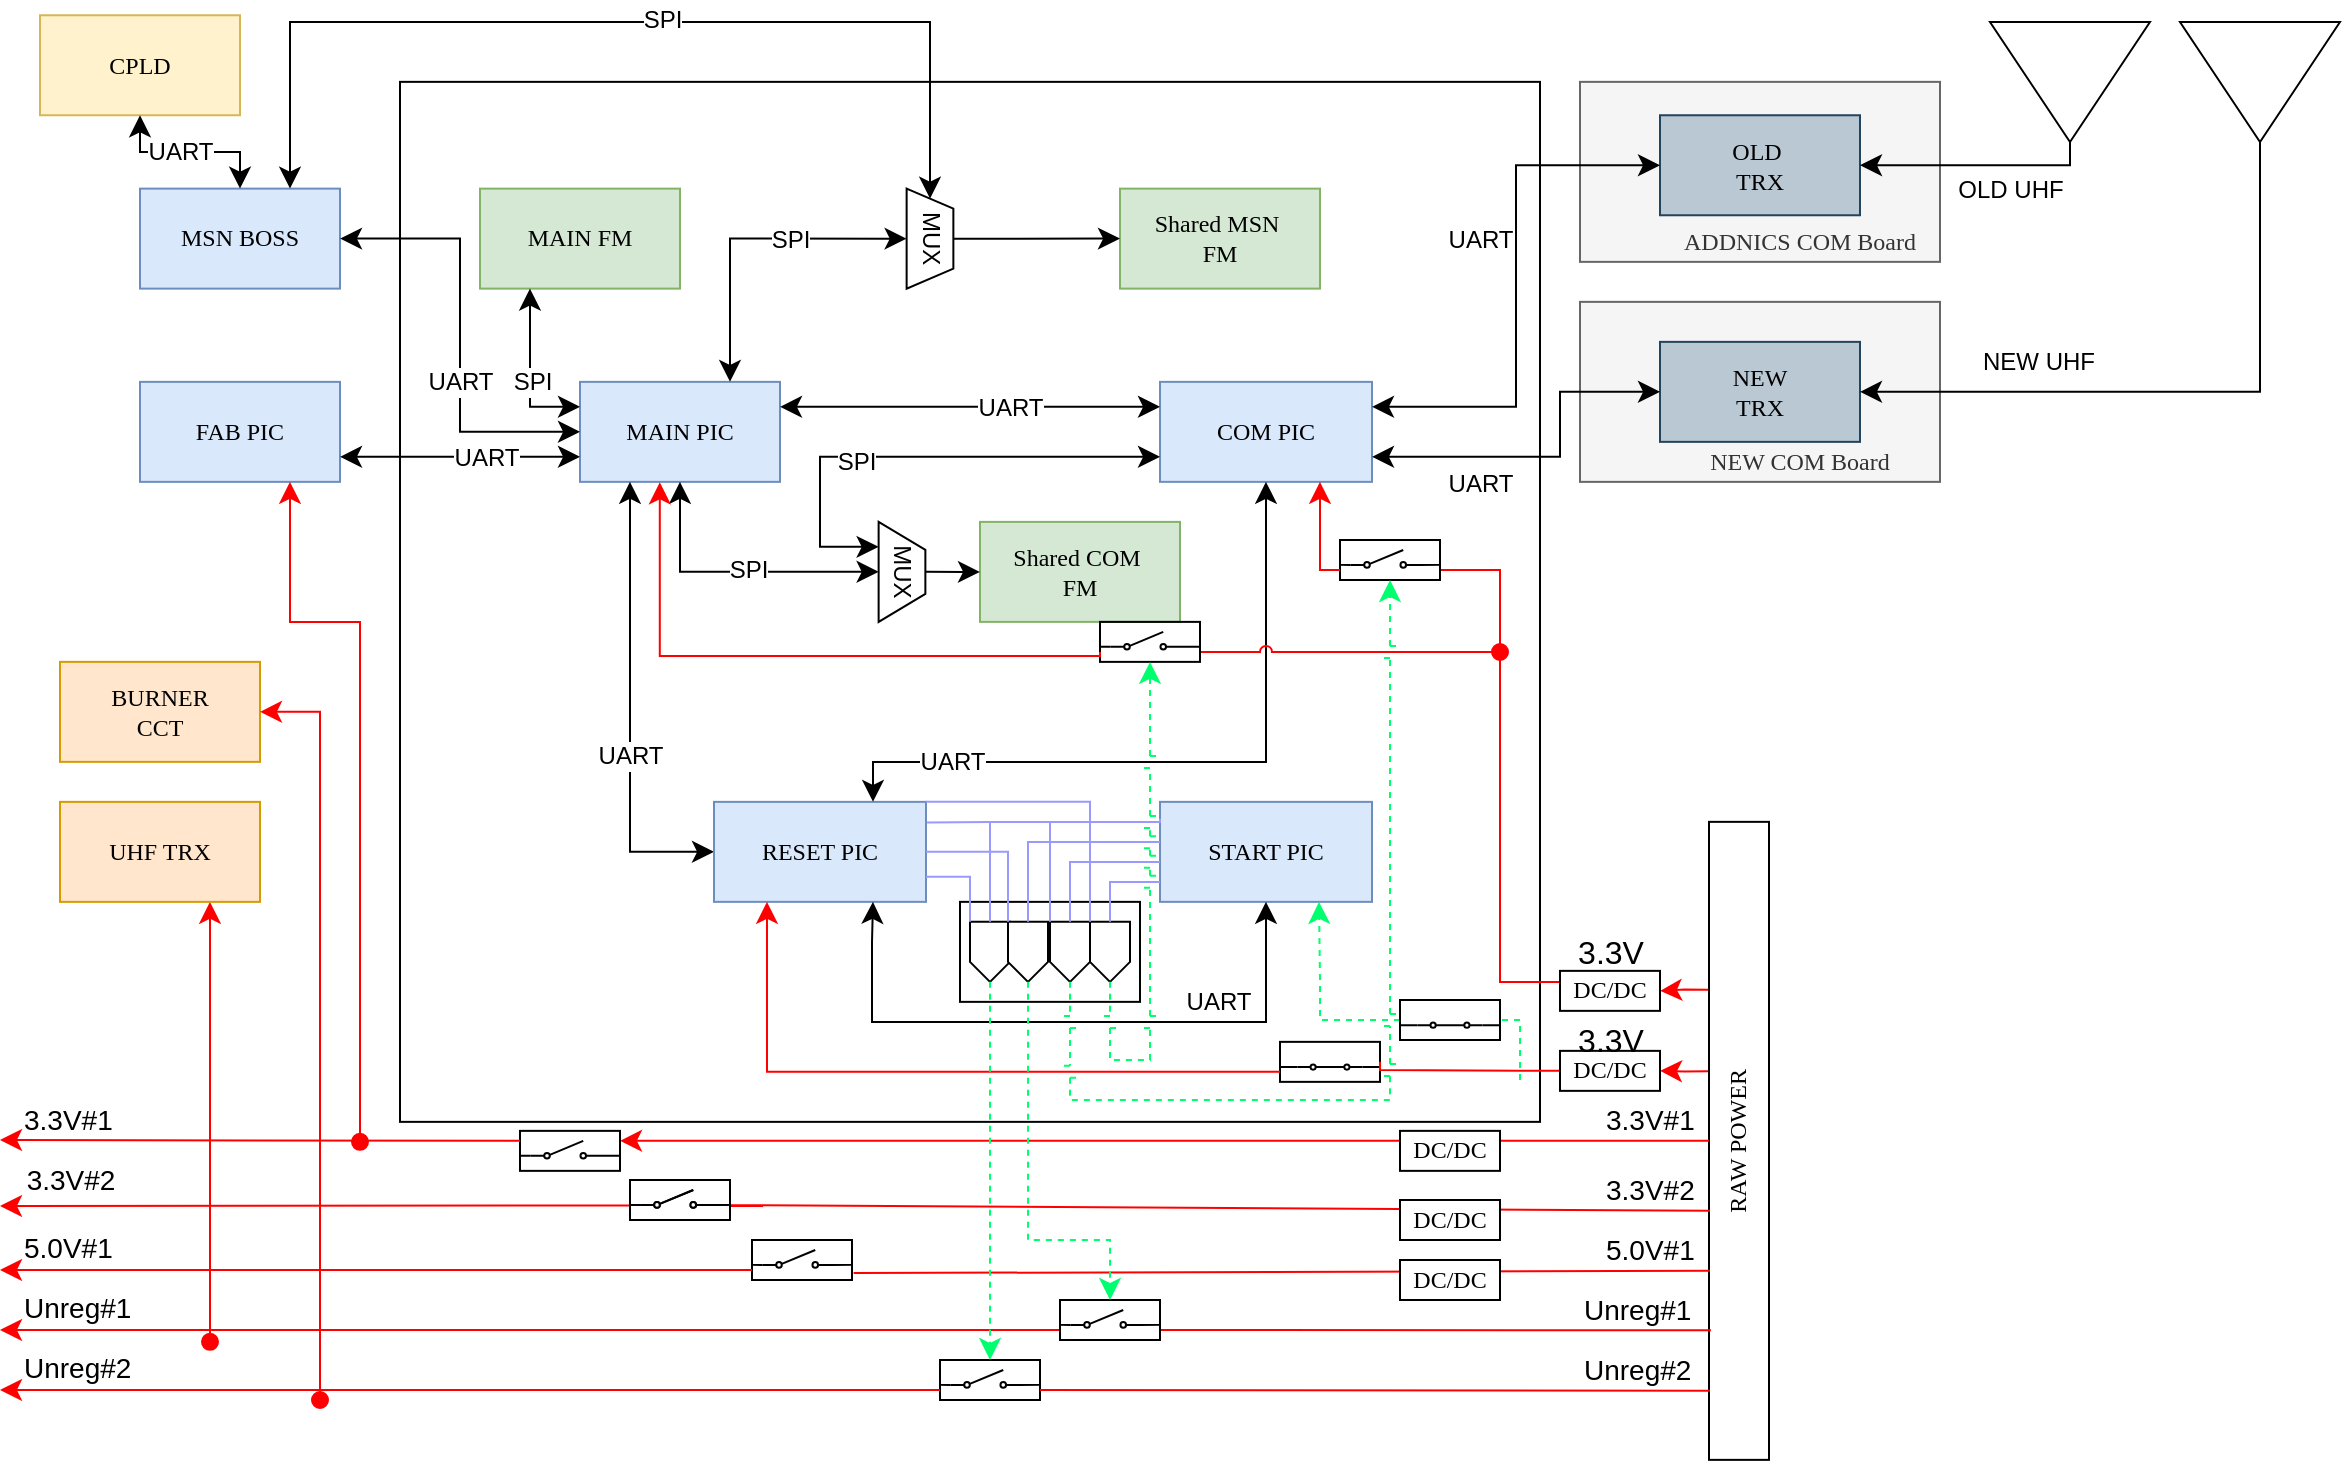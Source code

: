 <mxfile version="24.8.6">
  <diagram name="obc-block-diagram" id="099fd60b-425b-db50-ffb0-6b813814b670">
    <mxGraphModel dx="355" dy="349" grid="1" gridSize="10" guides="1" tooltips="1" connect="1" arrows="1" fold="1" page="1" pageScale="1" pageWidth="1100" pageHeight="850" background="none" math="0" shadow="0">
      <root>
        <mxCell id="0" />
        <mxCell id="1" parent="0" />
        <mxCell id="1dd3ca9b2b35b949-1" value="" style="whiteSpace=wrap;html=1;rounded=0;shadow=0;comic=0;labelBackgroundColor=none;strokeWidth=1;fontFamily=Verdana;fontSize=12;align=center;" parent="1" vertex="1">
          <mxGeometry x="250" y="100.93" width="570" height="520" as="geometry" />
        </mxCell>
        <mxCell id="10ed09ecd0ef054a-3" value="MAIN FM" style="shape=rect;dashed=0;shadow=0;html=1;whiteSpace=wrap;rotation=0;rounded=0;comic=0;labelBackgroundColor=none;strokeWidth=1;fontFamily=Verdana;fontSize=12;align=center;fillColor=#d5e8d4;strokeColor=#82b366;" parent="1" vertex="1">
          <mxGeometry x="290" y="154.31" width="100" height="50" as="geometry" />
        </mxCell>
        <mxCell id="10ed09ecd0ef054a-33" value="MAIN PIC" style="shape=rect;dashed=0;shadow=0;html=1;whiteSpace=wrap;rounded=0;comic=0;labelBackgroundColor=none;strokeWidth=1;fontFamily=Verdana;fontSize=12;align=center;fillColor=#dae8fc;strokeColor=#6c8ebf;" parent="1" vertex="1">
          <mxGeometry x="340" y="250.93" width="100" height="50" as="geometry" />
        </mxCell>
        <mxCell id="10ed09ecd0ef054a-34" value="COM PIC" style="shape=rect;dashed=0;shadow=0;html=1;whiteSpace=wrap;rounded=0;comic=0;labelBackgroundColor=none;strokeWidth=1;fontFamily=Verdana;fontSize=12;align=center;fillColor=#dae8fc;strokeColor=#6c8ebf;" parent="1" vertex="1">
          <mxGeometry x="630" y="250.93" width="106" height="50" as="geometry" />
        </mxCell>
        <mxCell id="k0fRo-i5VPMHgVZJWNBX-4" value="MUX" style="shape=trapezoid;perimeter=trapezoidPerimeter;whiteSpace=wrap;html=1;fixedSize=1;rotation=90;size=14;" parent="1" vertex="1">
          <mxGeometry x="476" y="334.25" width="50" height="23.37" as="geometry" />
        </mxCell>
        <mxCell id="k0fRo-i5VPMHgVZJWNBX-5" value="" style="triangle;whiteSpace=wrap;html=1;rotation=90;" parent="1" vertex="1">
          <mxGeometry x="1055" y="61" width="60" height="80" as="geometry" />
        </mxCell>
        <mxCell id="k0fRo-i5VPMHgVZJWNBX-7" value="" style="triangle;whiteSpace=wrap;html=1;rotation=90;" parent="1" vertex="1">
          <mxGeometry x="1150" y="61" width="60" height="80" as="geometry" />
        </mxCell>
        <mxCell id="k0fRo-i5VPMHgVZJWNBX-25" value="Shared MSN&amp;nbsp;&lt;div&gt;FM&lt;/div&gt;" style="shape=rect;dashed=0;shadow=0;html=1;whiteSpace=wrap;rotation=0;rounded=0;comic=0;labelBackgroundColor=none;strokeWidth=1;fontFamily=Verdana;fontSize=12;align=center;fillColor=#d5e8d4;strokeColor=#82b366;" parent="1" vertex="1">
          <mxGeometry x="610" y="154.31" width="100" height="50" as="geometry" />
        </mxCell>
        <mxCell id="k0fRo-i5VPMHgVZJWNBX-26" value="Shared COM&amp;nbsp;&lt;div&gt;FM&lt;/div&gt;" style="shape=rect;dashed=0;shadow=0;html=1;whiteSpace=wrap;rotation=0;rounded=0;comic=0;labelBackgroundColor=none;strokeWidth=1;fontFamily=Verdana;fontSize=12;align=center;fillColor=#d5e8d4;strokeColor=#82b366;" parent="1" vertex="1">
          <mxGeometry x="540" y="320.94" width="100" height="50" as="geometry" />
        </mxCell>
        <mxCell id="k0fRo-i5VPMHgVZJWNBX-27" value="MUX" style="shape=trapezoid;perimeter=trapezoidPerimeter;whiteSpace=wrap;html=1;fixedSize=1;rotation=90;size=10;" parent="1" vertex="1">
          <mxGeometry x="490" y="167.63" width="50" height="23.37" as="geometry" />
        </mxCell>
        <mxCell id="k0fRo-i5VPMHgVZJWNBX-28" value="FAB PIC" style="shape=rect;dashed=0;shadow=0;html=1;whiteSpace=wrap;rotation=0;rounded=0;comic=0;labelBackgroundColor=none;strokeWidth=1;fontFamily=Verdana;fontSize=12;align=center;fillColor=#dae8fc;strokeColor=#6c8ebf;" parent="1" vertex="1">
          <mxGeometry x="120" y="250.93" width="100" height="50" as="geometry" />
        </mxCell>
        <mxCell id="k0fRo-i5VPMHgVZJWNBX-29" value="" style="endArrow=classic;html=1;rounded=0;fontSize=12;startSize=8;endSize=8;curved=1;exitX=1;exitY=0.25;exitDx=0;exitDy=0;entryX=0;entryY=0.25;entryDx=0;entryDy=0;startArrow=classic;startFill=1;" parent="1" source="10ed09ecd0ef054a-33" target="10ed09ecd0ef054a-34" edge="1">
          <mxGeometry width="50" height="50" relative="1" as="geometry">
            <mxPoint x="430" y="400.93" as="sourcePoint" />
            <mxPoint x="480" y="350.93" as="targetPoint" />
          </mxGeometry>
        </mxCell>
        <mxCell id="k0fRo-i5VPMHgVZJWNBX-38" value="UART" style="edgeLabel;html=1;align=center;verticalAlign=middle;resizable=0;points=[];fontSize=12;" parent="k0fRo-i5VPMHgVZJWNBX-29" vertex="1" connectable="0">
          <mxGeometry x="0.209" relative="1" as="geometry">
            <mxPoint as="offset" />
          </mxGeometry>
        </mxCell>
        <mxCell id="k0fRo-i5VPMHgVZJWNBX-30" value="" style="endArrow=classic;html=1;rounded=0;fontSize=12;startSize=8;endSize=8;exitX=0.5;exitY=1;exitDx=0;exitDy=0;entryX=0.75;entryY=0;entryDx=0;entryDy=0;edgeStyle=orthogonalEdgeStyle;startArrow=classic;startFill=1;" parent="1" source="k0fRo-i5VPMHgVZJWNBX-27" target="10ed09ecd0ef054a-33" edge="1">
          <mxGeometry width="50" height="50" relative="1" as="geometry">
            <mxPoint x="440" y="300.65" as="sourcePoint" />
            <mxPoint x="550" y="300.65" as="targetPoint" />
          </mxGeometry>
        </mxCell>
        <mxCell id="k0fRo-i5VPMHgVZJWNBX-39" value="SPI" style="edgeLabel;html=1;align=center;verticalAlign=middle;resizable=0;points=[];fontSize=12;" parent="k0fRo-i5VPMHgVZJWNBX-30" vertex="1" connectable="0">
          <mxGeometry x="-0.26" relative="1" as="geometry">
            <mxPoint as="offset" />
          </mxGeometry>
        </mxCell>
        <mxCell id="k0fRo-i5VPMHgVZJWNBX-31" value="" style="endArrow=classic;html=1;rounded=0;fontSize=12;startSize=8;endSize=8;curved=1;exitX=0.5;exitY=0;exitDx=0;exitDy=0;entryX=0;entryY=0.5;entryDx=0;entryDy=0;" parent="1" source="k0fRo-i5VPMHgVZJWNBX-27" target="k0fRo-i5VPMHgVZJWNBX-25" edge="1">
          <mxGeometry width="50" height="50" relative="1" as="geometry">
            <mxPoint x="526" y="220.93" as="sourcePoint" />
            <mxPoint x="636" y="220.93" as="targetPoint" />
          </mxGeometry>
        </mxCell>
        <mxCell id="k0fRo-i5VPMHgVZJWNBX-32" value="" style="endArrow=classic;html=1;rounded=0;fontSize=12;startSize=8;endSize=8;exitX=0.5;exitY=1;exitDx=0;exitDy=0;entryX=0.5;entryY=1;entryDx=0;entryDy=0;startArrow=classic;startFill=1;edgeStyle=orthogonalEdgeStyle;" parent="1" source="10ed09ecd0ef054a-33" target="k0fRo-i5VPMHgVZJWNBX-4" edge="1">
          <mxGeometry width="50" height="50" relative="1" as="geometry">
            <mxPoint x="470" y="293.93" as="sourcePoint" />
            <mxPoint x="580" y="293.93" as="targetPoint" />
          </mxGeometry>
        </mxCell>
        <mxCell id="k0fRo-i5VPMHgVZJWNBX-40" value="SPI" style="edgeLabel;html=1;align=center;verticalAlign=middle;resizable=0;points=[];fontSize=12;" parent="k0fRo-i5VPMHgVZJWNBX-32" vertex="1" connectable="0">
          <mxGeometry x="0.097" y="1" relative="1" as="geometry">
            <mxPoint as="offset" />
          </mxGeometry>
        </mxCell>
        <mxCell id="k0fRo-i5VPMHgVZJWNBX-33" value="" style="endArrow=classic;html=1;rounded=0;fontSize=12;startSize=8;endSize=8;curved=1;exitX=0.5;exitY=0;exitDx=0;exitDy=0;entryX=0;entryY=0.5;entryDx=0;entryDy=0;" parent="1" source="k0fRo-i5VPMHgVZJWNBX-4" target="k0fRo-i5VPMHgVZJWNBX-26" edge="1">
          <mxGeometry width="50" height="50" relative="1" as="geometry">
            <mxPoint x="480" y="303.93" as="sourcePoint" />
            <mxPoint x="590" y="303.93" as="targetPoint" />
          </mxGeometry>
        </mxCell>
        <mxCell id="k0fRo-i5VPMHgVZJWNBX-34" value="" style="endArrow=classic;html=1;rounded=0;fontSize=12;startSize=8;endSize=8;exitX=0;exitY=0.75;exitDx=0;exitDy=0;entryX=0.25;entryY=1;entryDx=0;entryDy=0;edgeStyle=elbowEdgeStyle;startArrow=classic;startFill=1;" parent="1" source="10ed09ecd0ef054a-34" target="k0fRo-i5VPMHgVZJWNBX-4" edge="1">
          <mxGeometry width="50" height="50" relative="1" as="geometry">
            <mxPoint x="490" y="313.93" as="sourcePoint" />
            <mxPoint x="600" y="313.93" as="targetPoint" />
            <Array as="points">
              <mxPoint x="460" y="310.93" />
            </Array>
          </mxGeometry>
        </mxCell>
        <mxCell id="k0fRo-i5VPMHgVZJWNBX-41" value="SPI" style="edgeLabel;html=1;align=center;verticalAlign=middle;resizable=0;points=[];fontSize=12;" parent="k0fRo-i5VPMHgVZJWNBX-34" vertex="1" connectable="0">
          <mxGeometry x="0.246" y="2" relative="1" as="geometry">
            <mxPoint as="offset" />
          </mxGeometry>
        </mxCell>
        <mxCell id="k0fRo-i5VPMHgVZJWNBX-44" value="" style="endArrow=classic;html=1;rounded=0;fontSize=12;startSize=8;endSize=8;exitX=0.25;exitY=1;exitDx=0;exitDy=0;entryX=0;entryY=0.25;entryDx=0;entryDy=0;startArrow=classic;startFill=1;edgeStyle=orthogonalEdgeStyle;" parent="1" source="10ed09ecd0ef054a-3" target="10ed09ecd0ef054a-33" edge="1">
          <mxGeometry width="50" height="50" relative="1" as="geometry">
            <mxPoint x="400" y="310.93" as="sourcePoint" />
            <mxPoint x="499" y="355.93" as="targetPoint" />
          </mxGeometry>
        </mxCell>
        <mxCell id="k0fRo-i5VPMHgVZJWNBX-45" value="SPI" style="edgeLabel;html=1;align=center;verticalAlign=middle;resizable=0;points=[];fontSize=12;" parent="k0fRo-i5VPMHgVZJWNBX-44" vertex="1" connectable="0">
          <mxGeometry x="0.097" y="1" relative="1" as="geometry">
            <mxPoint as="offset" />
          </mxGeometry>
        </mxCell>
        <mxCell id="k0fRo-i5VPMHgVZJWNBX-47" value="BURNER&lt;div&gt;CCT&lt;/div&gt;" style="shape=rect;dashed=0;shadow=0;html=1;whiteSpace=wrap;rotation=0;rounded=0;comic=0;labelBackgroundColor=none;strokeWidth=1;fontFamily=Verdana;fontSize=12;align=center;fillColor=#ffe6cc;strokeColor=#d79b00;" parent="1" vertex="1">
          <mxGeometry x="80" y="390.93" width="100" height="50" as="geometry" />
        </mxCell>
        <mxCell id="k0fRo-i5VPMHgVZJWNBX-54" value="&lt;blockquote style=&quot;margin: 0 0 0 40px; border: none; padding: 0px;&quot;&gt;&lt;p style=&quot;line-height: 120%; margin-bottom: 0px; margin-left: 0px; margin-top: 70px;&quot;&gt;ADDNICS COM Board&lt;/p&gt;&lt;/blockquote&gt;" style="shape=rect;dashed=0;shadow=0;html=1;whiteSpace=wrap;rounded=0;comic=0;labelBackgroundColor=none;strokeWidth=1;fontFamily=Verdana;fontSize=12;align=center;fillColor=#f5f5f5;fontColor=#333333;strokeColor=#666666;" parent="1" vertex="1">
          <mxGeometry x="840" y="100.93" width="180" height="90" as="geometry" />
        </mxCell>
        <mxCell id="k0fRo-i5VPMHgVZJWNBX-55" value="OLD&amp;nbsp;&lt;div&gt;TRX&lt;/div&gt;" style="shape=rect;dashed=0;shadow=0;html=1;whiteSpace=wrap;rotation=0;rounded=0;comic=0;labelBackgroundColor=none;strokeWidth=1;fontFamily=Verdana;fontSize=12;align=center;fillColor=#bac8d3;strokeColor=#23445d;" parent="1" vertex="1">
          <mxGeometry x="880" y="117.63" width="100" height="50" as="geometry" />
        </mxCell>
        <mxCell id="k0fRo-i5VPMHgVZJWNBX-57" value="&lt;blockquote style=&quot;margin: 0 0 0 40px; border: none; padding: 0px;&quot;&gt;&lt;p style=&quot;line-height: 120%; margin-bottom: 0px; margin-left: 0px; margin-top: 70px;&quot;&gt;NEW COM Board&lt;/p&gt;&lt;/blockquote&gt;" style="shape=rect;dashed=0;shadow=0;html=1;whiteSpace=wrap;rounded=0;comic=0;labelBackgroundColor=none;strokeWidth=1;fontFamily=Verdana;fontSize=12;align=center;fillColor=#f5f5f5;strokeColor=#666666;fontColor=#333333;" parent="1" vertex="1">
          <mxGeometry x="840" y="210.93" width="180" height="90" as="geometry" />
        </mxCell>
        <mxCell id="k0fRo-i5VPMHgVZJWNBX-56" value="NEW&lt;div&gt;TRX&lt;/div&gt;" style="shape=rect;dashed=0;shadow=0;html=1;whiteSpace=wrap;rotation=0;rounded=0;comic=0;labelBackgroundColor=none;strokeWidth=1;fontFamily=Verdana;fontSize=12;align=center;fillColor=#bac8d3;strokeColor=#23445d;" parent="1" vertex="1">
          <mxGeometry x="880" y="230.93" width="100" height="50" as="geometry" />
        </mxCell>
        <mxCell id="k0fRo-i5VPMHgVZJWNBX-49" value="" style="endArrow=none;html=1;rounded=0;fontSize=12;startSize=8;endSize=8;entryX=1;entryY=0.5;entryDx=0;entryDy=0;startArrow=classic;startFill=1;edgeStyle=orthogonalEdgeStyle;exitX=1;exitY=0.5;exitDx=0;exitDy=0;endFill=0;" parent="1" source="k0fRo-i5VPMHgVZJWNBX-55" target="k0fRo-i5VPMHgVZJWNBX-5" edge="1">
          <mxGeometry width="50" height="50" relative="1" as="geometry">
            <mxPoint x="450" y="273.93" as="sourcePoint" />
            <mxPoint x="640" y="273.93" as="targetPoint" />
          </mxGeometry>
        </mxCell>
        <mxCell id="k0fRo-i5VPMHgVZJWNBX-52" value="OLD UHF" style="edgeLabel;html=1;align=center;verticalAlign=middle;resizable=0;points=[];fontSize=12;" parent="k0fRo-i5VPMHgVZJWNBX-49" vertex="1" connectable="0">
          <mxGeometry x="0.103" relative="1" as="geometry">
            <mxPoint x="10" y="12" as="offset" />
          </mxGeometry>
        </mxCell>
        <mxCell id="k0fRo-i5VPMHgVZJWNBX-51" value="" style="endArrow=none;html=1;rounded=0;fontSize=12;startSize=8;endSize=8;entryX=1;entryY=0.5;entryDx=0;entryDy=0;startArrow=classic;startFill=1;edgeStyle=orthogonalEdgeStyle;exitX=1;exitY=0.5;exitDx=0;exitDy=0;endFill=0;" parent="1" source="k0fRo-i5VPMHgVZJWNBX-56" target="k0fRo-i5VPMHgVZJWNBX-7" edge="1">
          <mxGeometry width="50" height="50" relative="1" as="geometry">
            <mxPoint x="746" y="273.93" as="sourcePoint" />
            <mxPoint x="940" y="197.93" as="targetPoint" />
            <Array as="points">
              <mxPoint x="1180" y="255.93" />
            </Array>
          </mxGeometry>
        </mxCell>
        <mxCell id="k0fRo-i5VPMHgVZJWNBX-53" value="NEW UHF" style="edgeLabel;html=1;align=center;verticalAlign=middle;resizable=0;points=[];fontSize=12;" parent="k0fRo-i5VPMHgVZJWNBX-51" vertex="1" connectable="0">
          <mxGeometry x="0.22" y="-2" relative="1" as="geometry">
            <mxPoint x="-109" y="-17" as="offset" />
          </mxGeometry>
        </mxCell>
        <mxCell id="k0fRo-i5VPMHgVZJWNBX-58" value="" style="endArrow=classic;html=1;rounded=0;fontSize=12;startSize=8;endSize=8;exitX=1;exitY=0.25;exitDx=0;exitDy=0;startArrow=classic;startFill=1;entryX=0;entryY=0.5;entryDx=0;entryDy=0;edgeStyle=orthogonalEdgeStyle;" parent="1" source="10ed09ecd0ef054a-34" target="k0fRo-i5VPMHgVZJWNBX-55" edge="1">
          <mxGeometry width="50" height="50" relative="1" as="geometry">
            <mxPoint x="672" y="310.93" as="sourcePoint" />
            <mxPoint x="672" y="469.93" as="targetPoint" />
          </mxGeometry>
        </mxCell>
        <mxCell id="k0fRo-i5VPMHgVZJWNBX-59" value="UART" style="edgeLabel;html=1;align=center;verticalAlign=middle;resizable=0;points=[];fontSize=12;" parent="k0fRo-i5VPMHgVZJWNBX-58" vertex="1" connectable="0">
          <mxGeometry x="0.209" relative="1" as="geometry">
            <mxPoint x="-18" y="4" as="offset" />
          </mxGeometry>
        </mxCell>
        <mxCell id="k0fRo-i5VPMHgVZJWNBX-60" value="" style="endArrow=classic;html=1;rounded=0;fontSize=12;startSize=8;endSize=8;exitX=1;exitY=0.75;exitDx=0;exitDy=0;startArrow=classic;startFill=1;entryX=0;entryY=0.5;entryDx=0;entryDy=0;edgeStyle=orthogonalEdgeStyle;" parent="1" source="10ed09ecd0ef054a-34" target="k0fRo-i5VPMHgVZJWNBX-56" edge="1">
          <mxGeometry width="50" height="50" relative="1" as="geometry">
            <mxPoint x="746" y="273.93" as="sourcePoint" />
            <mxPoint x="890" y="152.93" as="targetPoint" />
            <Array as="points">
              <mxPoint x="830" y="288.93" />
              <mxPoint x="830" y="255.93" />
            </Array>
          </mxGeometry>
        </mxCell>
        <mxCell id="k0fRo-i5VPMHgVZJWNBX-61" value="UART" style="edgeLabel;html=1;align=center;verticalAlign=middle;resizable=0;points=[];fontSize=12;" parent="k0fRo-i5VPMHgVZJWNBX-60" vertex="1" connectable="0">
          <mxGeometry x="0.209" relative="1" as="geometry">
            <mxPoint x="-40" y="26" as="offset" />
          </mxGeometry>
        </mxCell>
        <mxCell id="k0fRo-i5VPMHgVZJWNBX-82" value="" style="endArrow=classic;html=1;rounded=0;fontSize=12;startSize=8;endSize=8;entryX=0;entryY=0.5;entryDx=0;entryDy=0;startArrow=classic;startFill=1;exitX=0.25;exitY=1;exitDx=0;exitDy=0;edgeStyle=orthogonalEdgeStyle;" parent="1" source="10ed09ecd0ef054a-33" target="10ed09ecd0ef054a-31" edge="1">
          <mxGeometry width="50" height="50" relative="1" as="geometry">
            <mxPoint x="470" y="300.933" as="sourcePoint" />
            <mxPoint x="290" y="451.79" as="targetPoint" />
          </mxGeometry>
        </mxCell>
        <mxCell id="k0fRo-i5VPMHgVZJWNBX-83" value="UART" style="edgeLabel;html=1;align=center;verticalAlign=middle;resizable=0;points=[];fontSize=12;" parent="k0fRo-i5VPMHgVZJWNBX-82" vertex="1" connectable="0">
          <mxGeometry x="0.209" relative="1" as="geometry">
            <mxPoint as="offset" />
          </mxGeometry>
        </mxCell>
        <mxCell id="k0fRo-i5VPMHgVZJWNBX-85" value="" style="group" parent="1" vertex="1" connectable="0">
          <mxGeometry x="407" y="460.93" width="333" height="140" as="geometry" />
        </mxCell>
        <mxCell id="10ed09ecd0ef054a-31" value="RESET PIC" style="shape=rect;dashed=0;shadow=0;html=1;whiteSpace=wrap;rounded=0;comic=0;labelBackgroundColor=none;strokeWidth=1;fontFamily=Verdana;fontSize=12;align=center;fillColor=#dae8fc;strokeColor=#6c8ebf;" parent="k0fRo-i5VPMHgVZJWNBX-85" vertex="1">
          <mxGeometry width="106" height="50" as="geometry" />
        </mxCell>
        <mxCell id="10ed09ecd0ef054a-57" value="START PIC" style="shape=rect;dashed=0;shadow=0;html=1;whiteSpace=wrap;rounded=0;comic=0;labelBackgroundColor=none;strokeWidth=1;fontFamily=Verdana;fontSize=12;align=center;fillColor=#dae8fc;strokeColor=#6c8ebf;" parent="k0fRo-i5VPMHgVZJWNBX-85" vertex="1">
          <mxGeometry x="223" width="106" height="50" as="geometry" />
        </mxCell>
        <mxCell id="k0fRo-i5VPMHgVZJWNBX-42" value="" style="endArrow=classic;html=1;rounded=0;fontSize=12;startSize=8;endSize=8;exitX=0.5;exitY=1;exitDx=0;exitDy=0;startArrow=classic;startFill=1;entryX=0.75;entryY=1;entryDx=0;entryDy=0;edgeStyle=orthogonalEdgeStyle;" parent="k0fRo-i5VPMHgVZJWNBX-85" source="10ed09ecd0ef054a-57" target="10ed09ecd0ef054a-31" edge="1">
          <mxGeometry width="50" height="50" relative="1" as="geometry">
            <mxPoint x="113" y="-187" as="sourcePoint" />
            <mxPoint x="303" y="-187" as="targetPoint" />
            <Array as="points">
              <mxPoint x="276" y="110" />
              <mxPoint x="79" y="110" />
              <mxPoint x="79" y="70" />
            </Array>
          </mxGeometry>
        </mxCell>
        <mxCell id="k0fRo-i5VPMHgVZJWNBX-43" value="UART" style="edgeLabel;html=1;align=center;verticalAlign=middle;resizable=0;points=[];fontSize=12;" parent="k0fRo-i5VPMHgVZJWNBX-42" vertex="1" connectable="0">
          <mxGeometry x="0.209" relative="1" as="geometry">
            <mxPoint x="108" y="-10" as="offset" />
          </mxGeometry>
        </mxCell>
        <mxCell id="k0fRo-i5VPMHgVZJWNBX-73" value="" style="group" parent="k0fRo-i5VPMHgVZJWNBX-85" vertex="1" connectable="0">
          <mxGeometry x="123" y="50" width="90" height="50" as="geometry" />
        </mxCell>
        <mxCell id="k0fRo-i5VPMHgVZJWNBX-62" value="" style="shape=rect;dashed=0;shadow=0;html=1;whiteSpace=wrap;rounded=0;comic=0;labelBackgroundColor=none;strokeWidth=1;fontFamily=Verdana;fontSize=12;align=center;" parent="k0fRo-i5VPMHgVZJWNBX-73" vertex="1">
          <mxGeometry width="90" height="50" as="geometry" />
        </mxCell>
        <mxCell id="k0fRo-i5VPMHgVZJWNBX-72" value="" style="group" parent="k0fRo-i5VPMHgVZJWNBX-73" vertex="1" connectable="0">
          <mxGeometry x="5" y="10" width="80" height="30" as="geometry" />
        </mxCell>
        <mxCell id="k0fRo-i5VPMHgVZJWNBX-67" value="" style="html=1;shadow=0;dashed=0;align=center;verticalAlign=middle;shape=mxgraph.arrows2.arrow;dy=0;dx=10;notch=0;rotation=90;" parent="k0fRo-i5VPMHgVZJWNBX-72" vertex="1">
          <mxGeometry x="-5" y="5" width="30" height="20" as="geometry" />
        </mxCell>
        <mxCell id="k0fRo-i5VPMHgVZJWNBX-68" value="" style="html=1;shadow=0;dashed=0;align=center;verticalAlign=middle;shape=mxgraph.arrows2.arrow;dy=0;dx=10;notch=0;rotation=90;" parent="k0fRo-i5VPMHgVZJWNBX-72" vertex="1">
          <mxGeometry x="14" y="5" width="30" height="20" as="geometry" />
        </mxCell>
        <mxCell id="k0fRo-i5VPMHgVZJWNBX-69" value="" style="html=1;shadow=0;dashed=0;align=center;verticalAlign=middle;shape=mxgraph.arrows2.arrow;dy=0;dx=10;notch=0;rotation=90;" parent="k0fRo-i5VPMHgVZJWNBX-72" vertex="1">
          <mxGeometry x="35" y="5" width="30" height="20" as="geometry" />
        </mxCell>
        <mxCell id="k0fRo-i5VPMHgVZJWNBX-70" value="" style="html=1;shadow=0;dashed=0;align=center;verticalAlign=middle;shape=mxgraph.arrows2.arrow;dy=0;dx=10;notch=0;rotation=90;" parent="k0fRo-i5VPMHgVZJWNBX-72" vertex="1">
          <mxGeometry x="55" y="5" width="30" height="20" as="geometry" />
        </mxCell>
        <mxCell id="k0fRo-i5VPMHgVZJWNBX-71" value="" style="endArrow=none;html=1;rounded=0;fontSize=12;startSize=8;endSize=8;strokeColor=#9999FF;edgeStyle=orthogonalEdgeStyle;entryX=1.005;entryY=0.206;entryDx=0;entryDy=0;entryPerimeter=0;exitX=0;exitY=0;exitDx=0;exitDy=20;exitPerimeter=0;" parent="k0fRo-i5VPMHgVZJWNBX-85" source="k0fRo-i5VPMHgVZJWNBX-69" target="10ed09ecd0ef054a-31" edge="1">
          <mxGeometry width="50" height="50" relative="1" as="geometry">
            <mxPoint x="173" y="60" as="sourcePoint" />
            <mxPoint x="163" y="-50" as="targetPoint" />
            <Array as="points">
              <mxPoint x="168" y="10" />
              <mxPoint x="138" y="10" />
            </Array>
          </mxGeometry>
        </mxCell>
        <mxCell id="k0fRo-i5VPMHgVZJWNBX-74" value="" style="endArrow=none;html=1;rounded=0;fontSize=12;startSize=8;endSize=8;strokeColor=#9999FF;exitX=0;exitY=0;exitDx=0;exitDy=20;exitPerimeter=0;edgeStyle=orthogonalEdgeStyle;entryX=1;entryY=0.5;entryDx=0;entryDy=0;" parent="k0fRo-i5VPMHgVZJWNBX-85" source="k0fRo-i5VPMHgVZJWNBX-68" target="10ed09ecd0ef054a-31" edge="1">
          <mxGeometry width="50" height="50" relative="1" as="geometry">
            <mxPoint x="148" y="70" as="sourcePoint" />
            <mxPoint x="117" y="20" as="targetPoint" />
            <Array as="points">
              <mxPoint x="147" y="25" />
            </Array>
          </mxGeometry>
        </mxCell>
        <mxCell id="k0fRo-i5VPMHgVZJWNBX-75" value="" style="endArrow=none;html=1;rounded=0;fontSize=12;startSize=8;endSize=8;strokeColor=#9999FF;exitX=0;exitY=0;exitDx=0;exitDy=20;exitPerimeter=0;edgeStyle=orthogonalEdgeStyle;entryX=1;entryY=0;entryDx=0;entryDy=0;" parent="k0fRo-i5VPMHgVZJWNBX-85" source="k0fRo-i5VPMHgVZJWNBX-70" target="10ed09ecd0ef054a-31" edge="1">
          <mxGeometry width="50" height="50" relative="1" as="geometry">
            <mxPoint x="154" y="50" as="sourcePoint" />
            <mxPoint x="123" as="targetPoint" />
            <Array as="points">
              <mxPoint x="188" />
            </Array>
          </mxGeometry>
        </mxCell>
        <mxCell id="k0fRo-i5VPMHgVZJWNBX-76" value="" style="endArrow=none;html=1;rounded=0;fontSize=12;startSize=8;endSize=8;strokeColor=#9999FF;exitX=0;exitY=0;exitDx=0;exitDy=20;exitPerimeter=0;edgeStyle=orthogonalEdgeStyle;entryX=1;entryY=0.75;entryDx=0;entryDy=0;" parent="k0fRo-i5VPMHgVZJWNBX-85" source="k0fRo-i5VPMHgVZJWNBX-67" target="10ed09ecd0ef054a-31" edge="1">
          <mxGeometry width="50" height="50" relative="1" as="geometry">
            <mxPoint x="158" y="80" as="sourcePoint" />
            <mxPoint x="127" y="30" as="targetPoint" />
            <Array as="points">
              <mxPoint x="128" y="38" />
            </Array>
          </mxGeometry>
        </mxCell>
        <mxCell id="k0fRo-i5VPMHgVZJWNBX-77" value="" style="endArrow=none;html=1;rounded=0;fontSize=12;startSize=8;endSize=8;strokeColor=#9999FF;exitX=0;exitY=0.5;exitDx=0;exitDy=0;exitPerimeter=0;edgeStyle=orthogonalEdgeStyle;entryX=0;entryY=0.17;entryDx=0;entryDy=0;entryPerimeter=0;" parent="k0fRo-i5VPMHgVZJWNBX-85" source="k0fRo-i5VPMHgVZJWNBX-67" target="10ed09ecd0ef054a-57" edge="1">
          <mxGeometry width="50" height="50" relative="1" as="geometry">
            <mxPoint x="193.5" y="10" as="sourcePoint" />
            <mxPoint x="162.5" y="-40" as="targetPoint" />
            <Array as="points">
              <mxPoint x="138" y="10" />
              <mxPoint x="223" y="10" />
            </Array>
          </mxGeometry>
        </mxCell>
        <mxCell id="k0fRo-i5VPMHgVZJWNBX-78" value="" style="endArrow=none;html=1;rounded=0;fontSize=12;startSize=8;endSize=8;strokeColor=#9999FF;exitX=0;exitY=0.5;exitDx=0;exitDy=0;exitPerimeter=0;edgeStyle=orthogonalEdgeStyle;entryX=0;entryY=0.405;entryDx=0;entryDy=0;entryPerimeter=0;" parent="k0fRo-i5VPMHgVZJWNBX-85" source="k0fRo-i5VPMHgVZJWNBX-68" target="10ed09ecd0ef054a-57" edge="1">
          <mxGeometry width="50" height="50" relative="1" as="geometry">
            <mxPoint x="203" as="sourcePoint" />
            <mxPoint x="223" y="10" as="targetPoint" />
            <Array as="points">
              <mxPoint x="157" y="20" />
              <mxPoint x="223" y="20" />
            </Array>
          </mxGeometry>
        </mxCell>
        <mxCell id="k0fRo-i5VPMHgVZJWNBX-79" value="" style="endArrow=none;html=1;rounded=0;fontSize=12;startSize=8;endSize=8;strokeColor=#9999FF;exitX=0;exitY=0.5;exitDx=0;exitDy=0;exitPerimeter=0;edgeStyle=orthogonalEdgeStyle;" parent="k0fRo-i5VPMHgVZJWNBX-85" source="k0fRo-i5VPMHgVZJWNBX-70" edge="1">
          <mxGeometry width="50" height="50" relative="1" as="geometry">
            <mxPoint x="220" y="-20" as="sourcePoint" />
            <mxPoint x="223" y="40" as="targetPoint" />
            <Array as="points">
              <mxPoint x="198" y="40" />
              <mxPoint x="223" y="40" />
            </Array>
          </mxGeometry>
        </mxCell>
        <mxCell id="k0fRo-i5VPMHgVZJWNBX-80" value="" style="endArrow=none;html=1;rounded=0;fontSize=12;startSize=8;endSize=8;strokeColor=#9999FF;exitX=0;exitY=0.5;exitDx=0;exitDy=0;exitPerimeter=0;edgeStyle=orthogonalEdgeStyle;" parent="k0fRo-i5VPMHgVZJWNBX-85" source="k0fRo-i5VPMHgVZJWNBX-69" edge="1">
          <mxGeometry width="50" height="50" relative="1" as="geometry">
            <mxPoint x="213.5" y="-10" as="sourcePoint" />
            <mxPoint x="223" y="30" as="targetPoint" />
            <Array as="points">
              <mxPoint x="178" y="30" />
              <mxPoint x="223" y="30" />
            </Array>
          </mxGeometry>
        </mxCell>
        <mxCell id="k0fRo-i5VPMHgVZJWNBX-162" value="" style="group" parent="k0fRo-i5VPMHgVZJWNBX-85" vertex="1" connectable="0">
          <mxGeometry x="283" y="120.0" width="50" height="20" as="geometry" />
        </mxCell>
        <mxCell id="k0fRo-i5VPMHgVZJWNBX-163" value="" style="shape=rect;dashed=0;shadow=0;html=1;whiteSpace=wrap;rounded=0;comic=0;labelBackgroundColor=none;strokeWidth=1;fontFamily=Verdana;fontSize=12;align=center;fillColor=none;" parent="k0fRo-i5VPMHgVZJWNBX-162" vertex="1">
          <mxGeometry width="50" height="20" as="geometry" />
        </mxCell>
        <mxCell id="k0fRo-i5VPMHgVZJWNBX-164" value="" style="html=1;shape=mxgraph.electrical.electro-mechanical.singleSwitch;aspect=fixed;elSwitchState=on;" parent="k0fRo-i5VPMHgVZJWNBX-162" vertex="1">
          <mxGeometry x="8.75" y="5.67" width="32.5" height="8.66" as="geometry" />
        </mxCell>
        <mxCell id="k0fRo-i5VPMHgVZJWNBX-165" style="edgeStyle=orthogonalEdgeStyle;rounded=0;orthogonalLoop=1;jettySize=auto;html=1;exitX=0;exitY=0.8;exitDx=0;exitDy=0;entryX=0;entryY=0.5;entryDx=0;entryDy=0;endArrow=none;endFill=0;" parent="k0fRo-i5VPMHgVZJWNBX-162" source="k0fRo-i5VPMHgVZJWNBX-164" target="k0fRo-i5VPMHgVZJWNBX-163" edge="1">
          <mxGeometry relative="1" as="geometry" />
        </mxCell>
        <mxCell id="k0fRo-i5VPMHgVZJWNBX-166" style="edgeStyle=orthogonalEdgeStyle;rounded=0;orthogonalLoop=1;jettySize=auto;html=1;exitX=1;exitY=0.8;exitDx=0;exitDy=0;entryX=1;entryY=0.5;entryDx=0;entryDy=0;endArrow=none;endFill=0;" parent="k0fRo-i5VPMHgVZJWNBX-162" source="k0fRo-i5VPMHgVZJWNBX-164" target="k0fRo-i5VPMHgVZJWNBX-163" edge="1">
          <mxGeometry relative="1" as="geometry" />
        </mxCell>
        <mxCell id="k0fRo-i5VPMHgVZJWNBX-167" value="" style="endArrow=classic;html=1;rounded=0;fontSize=12;startSize=8;endSize=8;strokeColor=#FF0000;exitX=0;exitY=0.75;exitDx=0;exitDy=0;edgeStyle=orthogonalEdgeStyle;endFill=1;entryX=0.25;entryY=1;entryDx=0;entryDy=0;" parent="k0fRo-i5VPMHgVZJWNBX-85" source="k0fRo-i5VPMHgVZJWNBX-163" target="10ed09ecd0ef054a-31" edge="1">
          <mxGeometry relative="1" as="geometry">
            <mxPoint x="303" y="139.5" as="sourcePoint" />
            <mxPoint x="243" y="134.5" as="targetPoint" />
            <Array as="points">
              <mxPoint x="27" y="134.07" />
            </Array>
          </mxGeometry>
        </mxCell>
        <mxCell id="k0fRo-i5VPMHgVZJWNBX-86" value="" style="endArrow=classic;html=1;rounded=0;fontSize=12;startSize=8;endSize=8;entryX=0.75;entryY=0;entryDx=0;entryDy=0;startArrow=classic;startFill=1;exitX=0.5;exitY=1;exitDx=0;exitDy=0;edgeStyle=orthogonalEdgeStyle;" parent="1" source="10ed09ecd0ef054a-34" target="10ed09ecd0ef054a-31" edge="1">
          <mxGeometry width="50" height="50" relative="1" as="geometry">
            <mxPoint x="375" y="310.93" as="sourcePoint" />
            <mxPoint x="417" y="495.93" as="targetPoint" />
            <Array as="points">
              <mxPoint x="683" y="440.93" />
              <mxPoint x="487" y="440.93" />
            </Array>
          </mxGeometry>
        </mxCell>
        <mxCell id="k0fRo-i5VPMHgVZJWNBX-87" value="UART" style="edgeLabel;html=1;align=center;verticalAlign=middle;resizable=0;points=[];fontSize=12;" parent="k0fRo-i5VPMHgVZJWNBX-86" vertex="1" connectable="0">
          <mxGeometry x="0.209" relative="1" as="geometry">
            <mxPoint x="-82" as="offset" />
          </mxGeometry>
        </mxCell>
        <mxCell id="k0fRo-i5VPMHgVZJWNBX-92" value="MSN BOSS" style="shape=rect;dashed=0;shadow=0;html=1;whiteSpace=wrap;rotation=0;rounded=0;comic=0;labelBackgroundColor=none;strokeWidth=1;fontFamily=Verdana;fontSize=12;align=center;fillColor=#dae8fc;strokeColor=#6c8ebf;" parent="1" vertex="1">
          <mxGeometry x="120" y="154.31" width="100" height="50" as="geometry" />
        </mxCell>
        <mxCell id="k0fRo-i5VPMHgVZJWNBX-98" value="" style="endArrow=none;html=1;rounded=0;fontSize=12;startSize=8;endSize=8;strokeColor=#FF0000;exitX=0;exitY=0.5;exitDx=0;exitDy=0;edgeStyle=orthogonalEdgeStyle;endFill=0;entryX=1;entryY=0.5;entryDx=0;entryDy=0;" parent="1" source="k0fRo-i5VPMHgVZJWNBX-93" target="k0fRo-i5VPMHgVZJWNBX-163" edge="1">
          <mxGeometry relative="1" as="geometry">
            <mxPoint x="754" y="540.93" as="sourcePoint" />
            <mxPoint x="770" y="590" as="targetPoint" />
            <Array as="points">
              <mxPoint x="810" y="595" />
              <mxPoint x="740" y="595" />
            </Array>
          </mxGeometry>
        </mxCell>
        <mxCell id="k0fRo-i5VPMHgVZJWNBX-100" value="" style="endArrow=none;html=1;rounded=0;fontSize=12;startSize=8;endSize=8;strokeColor=#FF0000;edgeStyle=orthogonalEdgeStyle;entryX=1;entryY=0.75;entryDx=0;entryDy=0;exitX=0;exitY=0.5;exitDx=0;exitDy=0;endFill=0;" parent="1" source="k0fRo-i5VPMHgVZJWNBX-94" target="k0fRo-i5VPMHgVZJWNBX-215" edge="1">
          <mxGeometry relative="1" as="geometry">
            <mxPoint x="850" y="480.93" as="sourcePoint" />
            <mxPoint x="470" y="520.93" as="targetPoint" />
            <Array as="points">
              <mxPoint x="830" y="551" />
              <mxPoint x="800" y="551" />
              <mxPoint x="800" y="345" />
            </Array>
          </mxGeometry>
        </mxCell>
        <mxCell id="k0fRo-i5VPMHgVZJWNBX-101" value="" style="endArrow=none;html=1;rounded=0;fontSize=12;startSize=8;endSize=8;strokeColor=#FF0000;edgeStyle=orthogonalEdgeStyle;startArrow=oval;startFill=1;jumpStyle=arc;entryX=1;entryY=0.75;entryDx=0;entryDy=0;endFill=0;" parent="1" target="k0fRo-i5VPMHgVZJWNBX-150" edge="1">
          <mxGeometry relative="1" as="geometry">
            <mxPoint x="800" y="386" as="sourcePoint" />
            <mxPoint x="650" y="381" as="targetPoint" />
            <Array as="points">
              <mxPoint x="800" y="386" />
            </Array>
          </mxGeometry>
        </mxCell>
        <mxCell id="k0fRo-i5VPMHgVZJWNBX-104" value="" style="endArrow=classic;html=1;rounded=0;fontSize=12;startSize=8;endSize=8;strokeColor=#FF0000;edgeStyle=orthogonalEdgeStyle;entryX=0.75;entryY=1;entryDx=0;entryDy=0;startArrow=oval;startFill=1;jumpStyle=arc;jumpSize=6;" parent="1" target="k0fRo-i5VPMHgVZJWNBX-28" edge="1">
          <mxGeometry relative="1" as="geometry">
            <mxPoint x="230" y="630.93" as="sourcePoint" />
            <mxPoint x="190" y="425.93" as="targetPoint" />
            <Array as="points">
              <mxPoint x="230" y="630.93" />
              <mxPoint x="230" y="370.93" />
              <mxPoint x="195" y="370.93" />
            </Array>
          </mxGeometry>
        </mxCell>
        <mxCell id="k0fRo-i5VPMHgVZJWNBX-106" value="" style="endArrow=classic;html=1;rounded=0;fontSize=12;startSize=8;endSize=8;curved=1;exitX=1;exitY=0.75;exitDx=0;exitDy=0;entryX=0;entryY=0.75;entryDx=0;entryDy=0;startArrow=classic;startFill=1;" parent="1" source="k0fRo-i5VPMHgVZJWNBX-28" target="10ed09ecd0ef054a-33" edge="1">
          <mxGeometry width="50" height="50" relative="1" as="geometry">
            <mxPoint x="230" y="290.93" as="sourcePoint" />
            <mxPoint x="420" y="290.93" as="targetPoint" />
          </mxGeometry>
        </mxCell>
        <mxCell id="k0fRo-i5VPMHgVZJWNBX-107" value="UART" style="edgeLabel;html=1;align=center;verticalAlign=middle;resizable=0;points=[];fontSize=12;" parent="k0fRo-i5VPMHgVZJWNBX-106" vertex="1" connectable="0">
          <mxGeometry x="0.209" relative="1" as="geometry">
            <mxPoint as="offset" />
          </mxGeometry>
        </mxCell>
        <mxCell id="k0fRo-i5VPMHgVZJWNBX-108" value="" style="endArrow=classic;html=1;rounded=0;fontSize=12;startSize=8;endSize=8;exitX=1;exitY=0.5;exitDx=0;exitDy=0;entryX=0;entryY=0.5;entryDx=0;entryDy=0;startArrow=classic;startFill=1;edgeStyle=orthogonalEdgeStyle;" parent="1" source="k0fRo-i5VPMHgVZJWNBX-92" target="10ed09ecd0ef054a-33" edge="1">
          <mxGeometry width="50" height="50" relative="1" as="geometry">
            <mxPoint x="230" y="298.93" as="sourcePoint" />
            <mxPoint x="350" y="298.93" as="targetPoint" />
          </mxGeometry>
        </mxCell>
        <mxCell id="k0fRo-i5VPMHgVZJWNBX-109" value="UART" style="edgeLabel;html=1;align=center;verticalAlign=middle;resizable=0;points=[];fontSize=12;" parent="k0fRo-i5VPMHgVZJWNBX-108" vertex="1" connectable="0">
          <mxGeometry x="0.209" relative="1" as="geometry">
            <mxPoint as="offset" />
          </mxGeometry>
        </mxCell>
        <mxCell id="k0fRo-i5VPMHgVZJWNBX-110" value="" style="endArrow=classic;html=1;rounded=0;fontSize=12;startSize=8;endSize=8;exitX=0.75;exitY=0;exitDx=0;exitDy=0;entryX=0;entryY=0.5;entryDx=0;entryDy=0;startArrow=classic;startFill=1;edgeStyle=orthogonalEdgeStyle;" parent="1" source="k0fRo-i5VPMHgVZJWNBX-92" target="k0fRo-i5VPMHgVZJWNBX-27" edge="1">
          <mxGeometry width="50" height="50" relative="1" as="geometry">
            <mxPoint x="327.26" y="61" as="sourcePoint" />
            <mxPoint x="352.26" y="121" as="targetPoint" />
            <Array as="points">
              <mxPoint x="195" y="70.93" />
              <mxPoint x="515" y="70.93" />
            </Array>
          </mxGeometry>
        </mxCell>
        <mxCell id="k0fRo-i5VPMHgVZJWNBX-111" value="SPI" style="edgeLabel;html=1;align=center;verticalAlign=middle;resizable=0;points=[];fontSize=12;" parent="k0fRo-i5VPMHgVZJWNBX-110" vertex="1" connectable="0">
          <mxGeometry x="0.097" y="1" relative="1" as="geometry">
            <mxPoint as="offset" />
          </mxGeometry>
        </mxCell>
        <mxCell id="k0fRo-i5VPMHgVZJWNBX-112" value="CPLD" style="shape=rect;dashed=0;shadow=0;html=1;whiteSpace=wrap;rotation=0;rounded=0;comic=0;labelBackgroundColor=none;strokeWidth=1;fontFamily=Verdana;fontSize=12;align=center;fillColor=#fff2cc;strokeColor=#d6b656;" parent="1" vertex="1">
          <mxGeometry x="70" y="67.63" width="100" height="50" as="geometry" />
        </mxCell>
        <mxCell id="k0fRo-i5VPMHgVZJWNBX-113" value="" style="endArrow=classic;html=1;rounded=0;fontSize=12;startSize=8;endSize=8;exitX=0.5;exitY=1;exitDx=0;exitDy=0;entryX=0.5;entryY=0;entryDx=0;entryDy=0;startArrow=classic;startFill=1;edgeStyle=orthogonalEdgeStyle;" parent="1" source="k0fRo-i5VPMHgVZJWNBX-112" target="k0fRo-i5VPMHgVZJWNBX-92" edge="1">
          <mxGeometry width="50" height="50" relative="1" as="geometry">
            <mxPoint x="230" y="188.93" as="sourcePoint" />
            <mxPoint x="350" y="285.93" as="targetPoint" />
          </mxGeometry>
        </mxCell>
        <mxCell id="k0fRo-i5VPMHgVZJWNBX-114" value="UART" style="edgeLabel;html=1;align=center;verticalAlign=middle;resizable=0;points=[];fontSize=12;" parent="k0fRo-i5VPMHgVZJWNBX-113" vertex="1" connectable="0">
          <mxGeometry x="0.209" relative="1" as="geometry">
            <mxPoint x="-14" as="offset" />
          </mxGeometry>
        </mxCell>
        <mxCell id="k0fRo-i5VPMHgVZJWNBX-129" value="" style="group" parent="1" vertex="1" connectable="0">
          <mxGeometry x="365" y="650" width="50" height="20" as="geometry" />
        </mxCell>
        <mxCell id="k0fRo-i5VPMHgVZJWNBX-130" value="" style="shape=rect;dashed=0;shadow=0;html=1;whiteSpace=wrap;rounded=0;comic=0;labelBackgroundColor=none;strokeWidth=1;fontFamily=Verdana;fontSize=12;align=center;fillColor=none;" parent="k0fRo-i5VPMHgVZJWNBX-129" vertex="1">
          <mxGeometry width="50" height="20" as="geometry" />
        </mxCell>
        <mxCell id="k0fRo-i5VPMHgVZJWNBX-131" style="edgeStyle=orthogonalEdgeStyle;rounded=0;orthogonalLoop=1;jettySize=auto;html=1;exitX=0;exitY=0.8;exitDx=0;exitDy=0;entryX=0;entryY=0.5;entryDx=0;entryDy=0;endArrow=none;endFill=0;" parent="k0fRo-i5VPMHgVZJWNBX-129" source="k0fRo-i5VPMHgVZJWNBX-133" target="k0fRo-i5VPMHgVZJWNBX-130" edge="1">
          <mxGeometry relative="1" as="geometry" />
        </mxCell>
        <mxCell id="k0fRo-i5VPMHgVZJWNBX-132" style="edgeStyle=orthogonalEdgeStyle;rounded=0;orthogonalLoop=1;jettySize=auto;html=1;exitX=1;exitY=0.8;exitDx=0;exitDy=0;entryX=1;entryY=0.5;entryDx=0;entryDy=0;endArrow=none;endFill=0;" parent="k0fRo-i5VPMHgVZJWNBX-129" source="k0fRo-i5VPMHgVZJWNBX-133" target="k0fRo-i5VPMHgVZJWNBX-130" edge="1">
          <mxGeometry relative="1" as="geometry" />
        </mxCell>
        <mxCell id="k0fRo-i5VPMHgVZJWNBX-133" value="" style="html=1;shape=mxgraph.electrical.electro-mechanical.singleSwitch;aspect=fixed;elSwitchState=off;" parent="k0fRo-i5VPMHgVZJWNBX-129" vertex="1">
          <mxGeometry x="5.13" y="5" width="34.87" height="9.3" as="geometry" />
        </mxCell>
        <mxCell id="k0fRo-i5VPMHgVZJWNBX-144" value="" style="group" parent="1" vertex="1" connectable="0">
          <mxGeometry x="520" y="740" width="50" height="20" as="geometry" />
        </mxCell>
        <mxCell id="k0fRo-i5VPMHgVZJWNBX-145" value="" style="shape=rect;dashed=0;shadow=0;html=1;whiteSpace=wrap;rounded=0;comic=0;labelBackgroundColor=none;strokeWidth=1;fontFamily=Verdana;fontSize=12;align=center;fillColor=none;" parent="k0fRo-i5VPMHgVZJWNBX-144" vertex="1">
          <mxGeometry width="50" height="20" as="geometry" />
        </mxCell>
        <mxCell id="k0fRo-i5VPMHgVZJWNBX-146" style="edgeStyle=orthogonalEdgeStyle;rounded=0;orthogonalLoop=1;jettySize=auto;html=1;exitX=0;exitY=0.8;exitDx=0;exitDy=0;entryX=0;entryY=0.5;entryDx=0;entryDy=0;endArrow=none;endFill=0;" parent="k0fRo-i5VPMHgVZJWNBX-144" source="k0fRo-i5VPMHgVZJWNBX-148" target="k0fRo-i5VPMHgVZJWNBX-145" edge="1">
          <mxGeometry relative="1" as="geometry" />
        </mxCell>
        <mxCell id="k0fRo-i5VPMHgVZJWNBX-147" style="edgeStyle=orthogonalEdgeStyle;rounded=0;orthogonalLoop=1;jettySize=auto;html=1;exitX=1;exitY=0.8;exitDx=0;exitDy=0;endArrow=none;endFill=0;" parent="k0fRo-i5VPMHgVZJWNBX-144" source="k0fRo-i5VPMHgVZJWNBX-148" edge="1">
          <mxGeometry relative="1" as="geometry">
            <mxPoint x="50" y="10" as="targetPoint" />
          </mxGeometry>
        </mxCell>
        <mxCell id="k0fRo-i5VPMHgVZJWNBX-148" value="" style="html=1;shape=mxgraph.electrical.electro-mechanical.singleSwitch;aspect=fixed;elSwitchState=off;" parent="k0fRo-i5VPMHgVZJWNBX-144" vertex="1">
          <mxGeometry x="5.13" y="5" width="34.87" height="9.3" as="geometry" />
        </mxCell>
        <mxCell id="k0fRo-i5VPMHgVZJWNBX-149" value="" style="group" parent="1" vertex="1" connectable="0">
          <mxGeometry x="600" y="370.94" width="50" height="20" as="geometry" />
        </mxCell>
        <mxCell id="k0fRo-i5VPMHgVZJWNBX-150" value="" style="shape=rect;dashed=0;shadow=0;html=1;whiteSpace=wrap;rounded=0;comic=0;labelBackgroundColor=none;strokeWidth=1;fontFamily=Verdana;fontSize=12;align=center;fillColor=none;" parent="k0fRo-i5VPMHgVZJWNBX-149" vertex="1">
          <mxGeometry width="50" height="20" as="geometry" />
        </mxCell>
        <mxCell id="k0fRo-i5VPMHgVZJWNBX-151" style="edgeStyle=orthogonalEdgeStyle;rounded=0;orthogonalLoop=1;jettySize=auto;html=1;exitX=0;exitY=0.8;exitDx=0;exitDy=0;entryX=0;entryY=0.5;entryDx=0;entryDy=0;endArrow=none;endFill=0;" parent="k0fRo-i5VPMHgVZJWNBX-149" source="k0fRo-i5VPMHgVZJWNBX-153" target="k0fRo-i5VPMHgVZJWNBX-150" edge="1">
          <mxGeometry relative="1" as="geometry" />
        </mxCell>
        <mxCell id="k0fRo-i5VPMHgVZJWNBX-152" style="edgeStyle=orthogonalEdgeStyle;rounded=0;orthogonalLoop=1;jettySize=auto;html=1;exitX=1;exitY=0.8;exitDx=0;exitDy=0;entryX=1;entryY=0.5;entryDx=0;entryDy=0;endArrow=none;endFill=0;" parent="k0fRo-i5VPMHgVZJWNBX-149" source="k0fRo-i5VPMHgVZJWNBX-153" target="k0fRo-i5VPMHgVZJWNBX-150" edge="1">
          <mxGeometry relative="1" as="geometry" />
        </mxCell>
        <mxCell id="k0fRo-i5VPMHgVZJWNBX-153" value="" style="html=1;shape=mxgraph.electrical.electro-mechanical.singleSwitch;aspect=fixed;elSwitchState=off;" parent="k0fRo-i5VPMHgVZJWNBX-149" vertex="1">
          <mxGeometry x="5.13" y="5" width="34.87" height="9.3" as="geometry" />
        </mxCell>
        <mxCell id="k0fRo-i5VPMHgVZJWNBX-154" value="" style="group" parent="1" vertex="1" connectable="0">
          <mxGeometry x="426" y="680" width="50" height="20" as="geometry" />
        </mxCell>
        <mxCell id="k0fRo-i5VPMHgVZJWNBX-155" value="" style="shape=rect;dashed=0;shadow=0;html=1;whiteSpace=wrap;rounded=0;comic=0;labelBackgroundColor=none;strokeWidth=1;fontFamily=Verdana;fontSize=12;align=center;fillColor=none;" parent="k0fRo-i5VPMHgVZJWNBX-154" vertex="1">
          <mxGeometry width="50" height="20" as="geometry" />
        </mxCell>
        <mxCell id="k0fRo-i5VPMHgVZJWNBX-156" style="edgeStyle=orthogonalEdgeStyle;rounded=0;orthogonalLoop=1;jettySize=auto;html=1;exitX=0;exitY=0.8;exitDx=0;exitDy=0;entryX=0;entryY=0.5;entryDx=0;entryDy=0;endArrow=none;endFill=0;" parent="k0fRo-i5VPMHgVZJWNBX-154" source="k0fRo-i5VPMHgVZJWNBX-158" target="k0fRo-i5VPMHgVZJWNBX-155" edge="1">
          <mxGeometry relative="1" as="geometry" />
        </mxCell>
        <mxCell id="k0fRo-i5VPMHgVZJWNBX-157" style="edgeStyle=orthogonalEdgeStyle;rounded=0;orthogonalLoop=1;jettySize=auto;html=1;exitX=1;exitY=0.8;exitDx=0;exitDy=0;entryX=1;entryY=0.5;entryDx=0;entryDy=0;endArrow=none;endFill=0;" parent="k0fRo-i5VPMHgVZJWNBX-154" source="k0fRo-i5VPMHgVZJWNBX-158" target="k0fRo-i5VPMHgVZJWNBX-155" edge="1">
          <mxGeometry relative="1" as="geometry" />
        </mxCell>
        <mxCell id="k0fRo-i5VPMHgVZJWNBX-158" value="" style="html=1;shape=mxgraph.electrical.electro-mechanical.singleSwitch;aspect=fixed;elSwitchState=off;" parent="k0fRo-i5VPMHgVZJWNBX-154" vertex="1">
          <mxGeometry x="5.13" y="5" width="34.87" height="9.3" as="geometry" />
        </mxCell>
        <mxCell id="k0fRo-i5VPMHgVZJWNBX-168" value="" style="endArrow=classic;html=1;rounded=0;fontSize=12;startSize=8;endSize=8;strokeColor=#00ff6e;edgeStyle=orthogonalEdgeStyle;endFill=1;entryX=0.75;entryY=1;entryDx=0;entryDy=0;dashed=1;exitX=0;exitY=0.5;exitDx=0;exitDy=0;" parent="1" source="k0fRo-i5VPMHgVZJWNBX-196" target="10ed09ecd0ef054a-57" edge="1">
          <mxGeometry relative="1" as="geometry">
            <mxPoint x="790" y="600" as="sourcePoint" />
            <mxPoint x="444" y="521" as="targetPoint" />
            <Array as="points">
              <mxPoint x="710" y="570" />
              <mxPoint x="710" y="550" />
              <mxPoint x="709" y="550" />
            </Array>
          </mxGeometry>
        </mxCell>
        <mxCell id="k0fRo-i5VPMHgVZJWNBX-195" value="" style="group" parent="1" vertex="1" connectable="0">
          <mxGeometry x="750" y="560" width="50" height="20" as="geometry" />
        </mxCell>
        <mxCell id="k0fRo-i5VPMHgVZJWNBX-196" value="" style="shape=rect;dashed=0;shadow=0;html=1;whiteSpace=wrap;rounded=0;comic=0;labelBackgroundColor=none;strokeWidth=1;fontFamily=Verdana;fontSize=12;align=center;fillColor=none;" parent="k0fRo-i5VPMHgVZJWNBX-195" vertex="1">
          <mxGeometry width="50" height="20" as="geometry" />
        </mxCell>
        <mxCell id="k0fRo-i5VPMHgVZJWNBX-197" value="" style="html=1;shape=mxgraph.electrical.electro-mechanical.singleSwitch;aspect=fixed;elSwitchState=on;" parent="k0fRo-i5VPMHgVZJWNBX-195" vertex="1">
          <mxGeometry x="8.75" y="5.67" width="32.5" height="8.66" as="geometry" />
        </mxCell>
        <mxCell id="k0fRo-i5VPMHgVZJWNBX-198" style="edgeStyle=orthogonalEdgeStyle;rounded=0;orthogonalLoop=1;jettySize=auto;html=1;exitX=0;exitY=0.8;exitDx=0;exitDy=0;entryX=0;entryY=0.5;entryDx=0;entryDy=0;endArrow=none;endFill=0;" parent="k0fRo-i5VPMHgVZJWNBX-195" source="k0fRo-i5VPMHgVZJWNBX-197" target="k0fRo-i5VPMHgVZJWNBX-196" edge="1">
          <mxGeometry relative="1" as="geometry" />
        </mxCell>
        <mxCell id="k0fRo-i5VPMHgVZJWNBX-199" style="edgeStyle=orthogonalEdgeStyle;rounded=0;orthogonalLoop=1;jettySize=auto;html=1;exitX=1;exitY=0.8;exitDx=0;exitDy=0;entryX=1;entryY=0.5;entryDx=0;entryDy=0;endArrow=none;endFill=0;" parent="k0fRo-i5VPMHgVZJWNBX-195" source="k0fRo-i5VPMHgVZJWNBX-197" target="k0fRo-i5VPMHgVZJWNBX-196" edge="1">
          <mxGeometry relative="1" as="geometry" />
        </mxCell>
        <mxCell id="k0fRo-i5VPMHgVZJWNBX-200" value="" style="endArrow=none;html=1;rounded=0;fontSize=12;startSize=8;endSize=8;strokeColor=#00ff6e;edgeStyle=orthogonalEdgeStyle;endFill=0;entryX=1;entryY=0.5;entryDx=0;entryDy=0;dashed=1;" parent="1" target="k0fRo-i5VPMHgVZJWNBX-196" edge="1">
          <mxGeometry relative="1" as="geometry">
            <mxPoint x="810" y="600" as="sourcePoint" />
            <mxPoint x="810.99" y="561.92" as="targetPoint" />
            <Array as="points">
              <mxPoint x="810" y="570" />
            </Array>
          </mxGeometry>
        </mxCell>
        <mxCell id="k0fRo-i5VPMHgVZJWNBX-207" value="" style="endArrow=classic;html=1;rounded=0;fontSize=12;startSize=8;endSize=8;curved=1;strokeColor=#FF0000;exitX=0;exitY=0.75;exitDx=0;exitDy=0;" parent="1" source="k0fRo-i5VPMHgVZJWNBX-140" edge="1">
          <mxGeometry relative="1" as="geometry">
            <mxPoint x="380" y="730" as="sourcePoint" />
            <mxPoint x="50" y="725" as="targetPoint" />
          </mxGeometry>
        </mxCell>
        <mxCell id="k0fRo-i5VPMHgVZJWNBX-208" value="&lt;font style=&quot;font-size: 14px;&quot;&gt;Unreg#1&lt;/font&gt;" style="edgeLabel;resizable=0;html=1;fontSize=12;;align=left;verticalAlign=bottom;" parent="k0fRo-i5VPMHgVZJWNBX-207" connectable="0" vertex="1">
          <mxGeometry x="-1" relative="1" as="geometry">
            <mxPoint x="-520" y="-1" as="offset" />
          </mxGeometry>
        </mxCell>
        <mxCell id="k0fRo-i5VPMHgVZJWNBX-204" value="" style="endArrow=classic;html=1;rounded=0;fontSize=12;startSize=8;endSize=8;curved=1;strokeColor=#FF0000;exitX=0;exitY=0.75;exitDx=0;exitDy=0;" parent="1" source="k0fRo-i5VPMHgVZJWNBX-145" edge="1">
          <mxGeometry relative="1" as="geometry">
            <mxPoint x="520.0" y="765.11" as="sourcePoint" />
            <mxPoint x="50" y="755" as="targetPoint" />
          </mxGeometry>
        </mxCell>
        <mxCell id="k0fRo-i5VPMHgVZJWNBX-205" value="&lt;font style=&quot;font-size: 14px;&quot;&gt;Unreg#2&lt;/font&gt;" style="edgeLabel;resizable=0;html=1;fontSize=12;;align=left;verticalAlign=bottom;" parent="k0fRo-i5VPMHgVZJWNBX-204" connectable="0" vertex="1">
          <mxGeometry x="-1" relative="1" as="geometry">
            <mxPoint x="-460" y="-1" as="offset" />
          </mxGeometry>
        </mxCell>
        <mxCell id="10ed09ecd0ef054a-32" value="RAW POWER" style="shape=rect;dashed=0;shadow=0;html=1;whiteSpace=wrap;rounded=0;comic=0;labelBackgroundColor=none;strokeWidth=1;fontFamily=Verdana;fontSize=12;align=center;rotation=-90;" parent="1" vertex="1">
          <mxGeometry x="760" y="615.43" width="319" height="30" as="geometry" />
        </mxCell>
        <mxCell id="k0fRo-i5VPMHgVZJWNBX-13" value="" style="endArrow=classic;html=1;rounded=0;fontSize=12;startSize=8;endSize=8;curved=1;strokeColor=#FF0000;exitX=0.5;exitY=0;exitDx=0;exitDy=0;entryX=1;entryY=0.25;entryDx=0;entryDy=0;" parent="1" source="10ed09ecd0ef054a-32" edge="1" target="uhVTVcBHiT-Fd4vnLR5I-9">
          <mxGeometry relative="1" as="geometry">
            <mxPoint x="420" y="695.43" as="sourcePoint" />
            <mxPoint x="390" y="640" as="targetPoint" />
          </mxGeometry>
        </mxCell>
        <mxCell id="k0fRo-i5VPMHgVZJWNBX-15" value="&lt;font style=&quot;font-size: 14px;&quot;&gt;3.3V#1&lt;/font&gt;" style="edgeLabel;resizable=0;html=1;fontSize=12;;align=left;verticalAlign=bottom;" parent="k0fRo-i5VPMHgVZJWNBX-13" connectable="0" vertex="1">
          <mxGeometry x="-1" relative="1" as="geometry">
            <mxPoint x="-54" as="offset" />
          </mxGeometry>
        </mxCell>
        <mxCell id="k0fRo-i5VPMHgVZJWNBX-17" value="" style="endArrow=none;html=1;rounded=0;fontSize=12;startSize=8;endSize=8;curved=1;strokeColor=#FF0000;exitX=0.5;exitY=0;exitDx=0;exitDy=0;entryX=1;entryY=0.75;entryDx=0;entryDy=0;endFill=0;" parent="1" target="k0fRo-i5VPMHgVZJWNBX-145" edge="1">
          <mxGeometry relative="1" as="geometry">
            <mxPoint x="905" y="755.43" as="sourcePoint" />
            <mxPoint x="460" y="750" as="targetPoint" />
          </mxGeometry>
        </mxCell>
        <mxCell id="k0fRo-i5VPMHgVZJWNBX-18" value="&lt;font style=&quot;font-size: 14px;&quot;&gt;Unreg#2&lt;/font&gt;" style="edgeLabel;resizable=0;html=1;fontSize=12;;align=left;verticalAlign=bottom;" parent="k0fRo-i5VPMHgVZJWNBX-17" connectable="0" vertex="1">
          <mxGeometry x="-1" relative="1" as="geometry">
            <mxPoint x="-65" as="offset" />
          </mxGeometry>
        </mxCell>
        <mxCell id="k0fRo-i5VPMHgVZJWNBX-19" value="" style="endArrow=none;html=1;rounded=0;fontSize=12;startSize=8;endSize=8;curved=1;strokeColor=#FF0000;exitX=0.5;exitY=0;exitDx=0;exitDy=0;entryX=1.001;entryY=0.629;entryDx=0;entryDy=0;entryPerimeter=0;endFill=0;" parent="1" target="k0fRo-i5VPMHgVZJWNBX-117" edge="1">
          <mxGeometry relative="1" as="geometry">
            <mxPoint x="905" y="665.43" as="sourcePoint" />
            <mxPoint x="190" y="650" as="targetPoint" />
          </mxGeometry>
        </mxCell>
        <mxCell id="k0fRo-i5VPMHgVZJWNBX-20" value="&lt;font style=&quot;font-size: 14px;&quot;&gt;3.3V#2&lt;/font&gt;" style="edgeLabel;resizable=0;html=1;fontSize=12;;align=left;verticalAlign=bottom;" parent="k0fRo-i5VPMHgVZJWNBX-19" connectable="0" vertex="1">
          <mxGeometry x="-1" relative="1" as="geometry">
            <mxPoint x="-54" as="offset" />
          </mxGeometry>
        </mxCell>
        <mxCell id="k0fRo-i5VPMHgVZJWNBX-21" value="" style="endArrow=none;html=1;rounded=0;fontSize=12;startSize=8;endSize=8;curved=1;strokeColor=#FF0000;exitX=0.5;exitY=0;exitDx=0;exitDy=0;entryX=1.016;entryY=0.826;entryDx=0;entryDy=0;entryPerimeter=0;endFill=0;" parent="1" edge="1" target="k0fRo-i5VPMHgVZJWNBX-155">
          <mxGeometry relative="1" as="geometry">
            <mxPoint x="905" y="695.43" as="sourcePoint" />
            <mxPoint x="480" y="696" as="targetPoint" />
          </mxGeometry>
        </mxCell>
        <mxCell id="k0fRo-i5VPMHgVZJWNBX-22" value="&lt;font style=&quot;font-size: 14px;&quot;&gt;5.0V#1&lt;/font&gt;" style="edgeLabel;resizable=0;html=1;fontSize=12;;align=left;verticalAlign=bottom;" parent="k0fRo-i5VPMHgVZJWNBX-21" connectable="0" vertex="1">
          <mxGeometry x="-1" relative="1" as="geometry">
            <mxPoint x="-54" as="offset" />
          </mxGeometry>
        </mxCell>
        <mxCell id="k0fRo-i5VPMHgVZJWNBX-23" value="" style="endArrow=none;html=1;rounded=0;fontSize=12;startSize=8;endSize=8;curved=1;strokeColor=#FF0000;exitX=0.203;exitY=0.032;exitDx=0;exitDy=0;exitPerimeter=0;entryX=1;entryY=0.75;entryDx=0;entryDy=0;endFill=0;" parent="1" source="10ed09ecd0ef054a-32" target="k0fRo-i5VPMHgVZJWNBX-140" edge="1">
          <mxGeometry relative="1" as="geometry">
            <mxPoint x="905" y="725.43" as="sourcePoint" />
            <mxPoint x="440" y="730" as="targetPoint" />
          </mxGeometry>
        </mxCell>
        <mxCell id="k0fRo-i5VPMHgVZJWNBX-24" value="&lt;font style=&quot;font-size: 14px;&quot;&gt;Unreg#1&lt;/font&gt;" style="edgeLabel;resizable=0;html=1;fontSize=12;;align=left;verticalAlign=bottom;" parent="k0fRo-i5VPMHgVZJWNBX-23" connectable="0" vertex="1">
          <mxGeometry x="-1" relative="1" as="geometry">
            <mxPoint x="-65" as="offset" />
          </mxGeometry>
        </mxCell>
        <mxCell id="k0fRo-i5VPMHgVZJWNBX-89" value="" style="endArrow=classic;html=1;rounded=0;fontSize=12;startSize=8;endSize=8;strokeColor=#FF0000;exitX=0.609;exitY=-0.016;exitDx=0;exitDy=0;exitPerimeter=0;edgeStyle=orthogonalEdgeStyle;entryX=1;entryY=0.5;entryDx=0;entryDy=0;" parent="1" source="10ed09ecd0ef054a-32" target="k0fRo-i5VPMHgVZJWNBX-93" edge="1">
          <mxGeometry relative="1" as="geometry">
            <mxPoint x="895" y="595.43" as="sourcePoint" />
            <mxPoint x="550" y="565.43" as="targetPoint" />
          </mxGeometry>
        </mxCell>
        <mxCell id="k0fRo-i5VPMHgVZJWNBX-91" value="" style="endArrow=classic;html=1;rounded=0;fontSize=12;startSize=8;endSize=8;strokeColor=#FF0000;exitX=0.737;exitY=-0.012;exitDx=0;exitDy=0;exitPerimeter=0;edgeStyle=orthogonalEdgeStyle;entryX=1;entryY=0.5;entryDx=0;entryDy=0;" parent="1" source="10ed09ecd0ef054a-32" target="k0fRo-i5VPMHgVZJWNBX-94" edge="1">
          <mxGeometry relative="1" as="geometry">
            <mxPoint x="904" y="555.43" as="sourcePoint" />
            <mxPoint x="1080" y="405.43" as="targetPoint" />
          </mxGeometry>
        </mxCell>
        <mxCell id="k0fRo-i5VPMHgVZJWNBX-93" value="DC/DC" style="shape=rect;dashed=0;shadow=0;html=1;whiteSpace=wrap;rotation=0;rounded=0;comic=0;labelBackgroundColor=none;strokeWidth=1;fontFamily=Verdana;fontSize=12;align=center;" parent="1" vertex="1">
          <mxGeometry x="830" y="585.43" width="50" height="20" as="geometry" />
        </mxCell>
        <mxCell id="k0fRo-i5VPMHgVZJWNBX-94" value="DC/DC" style="shape=rect;dashed=0;shadow=0;html=1;whiteSpace=wrap;rotation=0;rounded=0;comic=0;labelBackgroundColor=none;strokeWidth=1;fontFamily=Verdana;fontSize=12;align=center;" parent="1" vertex="1">
          <mxGeometry x="830" y="545.43" width="50" height="20" as="geometry" />
        </mxCell>
        <mxCell id="k0fRo-i5VPMHgVZJWNBX-96" value="3.3V" style="text;html=1;align=center;verticalAlign=middle;resizable=0;points=[];autosize=1;strokeColor=none;fillColor=none;fontSize=16;" parent="1" vertex="1">
          <mxGeometry x="825" y="520.93" width="60" height="30" as="geometry" />
        </mxCell>
        <mxCell id="k0fRo-i5VPMHgVZJWNBX-97" value="3.3V" style="text;html=1;align=center;verticalAlign=middle;resizable=0;points=[];autosize=1;strokeColor=none;fillColor=none;fontSize=16;" parent="1" vertex="1">
          <mxGeometry x="825" y="565.43" width="60" height="30" as="geometry" />
        </mxCell>
        <mxCell id="k0fRo-i5VPMHgVZJWNBX-102" value="" style="endArrow=classic;html=1;rounded=0;fontSize=12;startSize=8;endSize=8;strokeColor=#FF0000;edgeStyle=orthogonalEdgeStyle;entryX=1;entryY=0.5;entryDx=0;entryDy=0;startArrow=oval;startFill=1;jumpStyle=arc;jumpSize=6;" parent="1" target="k0fRo-i5VPMHgVZJWNBX-47" edge="1">
          <mxGeometry relative="1" as="geometry">
            <mxPoint x="210" y="760" as="sourcePoint" />
            <mxPoint x="220" y="400.93" as="targetPoint" />
            <Array as="points">
              <mxPoint x="210" y="416" />
            </Array>
          </mxGeometry>
        </mxCell>
        <mxCell id="k0fRo-i5VPMHgVZJWNBX-103" value="" style="endArrow=classic;html=1;rounded=0;fontSize=12;startSize=8;endSize=8;strokeColor=#FF0000;edgeStyle=orthogonalEdgeStyle;entryX=0.75;entryY=1;entryDx=0;entryDy=0;startArrow=oval;startFill=1;jumpStyle=arc;jumpSize=6;" parent="1" target="k0fRo-i5VPMHgVZJWNBX-46" edge="1">
          <mxGeometry relative="1" as="geometry">
            <mxPoint x="155" y="730.93" as="sourcePoint" />
            <mxPoint x="211.4" y="490.93" as="targetPoint" />
            <Array as="points">
              <mxPoint x="155" y="620.93" />
              <mxPoint x="155" y="620.93" />
            </Array>
          </mxGeometry>
        </mxCell>
        <mxCell id="k0fRo-i5VPMHgVZJWNBX-46" value="UHF TRX" style="shape=rect;dashed=0;shadow=0;html=1;whiteSpace=wrap;rotation=0;rounded=0;comic=0;labelBackgroundColor=none;strokeWidth=1;fontFamily=Verdana;fontSize=12;align=center;fillColor=#ffe6cc;strokeColor=#d79b00;" parent="1" vertex="1">
          <mxGeometry x="80" y="460.93" width="100" height="50" as="geometry" />
        </mxCell>
        <mxCell id="k0fRo-i5VPMHgVZJWNBX-124" value="" style="endArrow=classic;html=1;rounded=0;fontSize=12;startSize=8;endSize=8;curved=1;strokeColor=#FF0000;exitX=0.004;exitY=0.635;exitDx=0;exitDy=0;exitPerimeter=0;" parent="1" source="k0fRo-i5VPMHgVZJWNBX-117" edge="1">
          <mxGeometry relative="1" as="geometry">
            <mxPoint x="365" y="660" as="sourcePoint" />
            <mxPoint x="50" y="663" as="targetPoint" />
          </mxGeometry>
        </mxCell>
        <mxCell id="uhVTVcBHiT-Fd4vnLR5I-6" value="&lt;span style=&quot;font-size: 14px; text-align: left;&quot;&gt;3.3V#2&lt;/span&gt;" style="edgeLabel;html=1;align=center;verticalAlign=middle;resizable=0;points=[];" vertex="1" connectable="0" parent="k0fRo-i5VPMHgVZJWNBX-124">
          <mxGeometry x="0.849" y="-2" relative="1" as="geometry">
            <mxPoint x="11" y="-11" as="offset" />
          </mxGeometry>
        </mxCell>
        <mxCell id="k0fRo-i5VPMHgVZJWNBX-122" value="" style="group" parent="1" vertex="1" connectable="0">
          <mxGeometry x="365" y="650" width="50" height="20" as="geometry" />
        </mxCell>
        <mxCell id="k0fRo-i5VPMHgVZJWNBX-128" value="" style="group" parent="k0fRo-i5VPMHgVZJWNBX-122" vertex="1" connectable="0">
          <mxGeometry width="50" height="20" as="geometry" />
        </mxCell>
        <mxCell id="k0fRo-i5VPMHgVZJWNBX-117" value="" style="shape=rect;dashed=0;shadow=0;html=1;whiteSpace=wrap;rounded=0;comic=0;labelBackgroundColor=none;strokeWidth=1;fontFamily=Verdana;fontSize=12;align=center;fillColor=none;" parent="k0fRo-i5VPMHgVZJWNBX-128" vertex="1">
          <mxGeometry width="50" height="20" as="geometry" />
        </mxCell>
        <mxCell id="k0fRo-i5VPMHgVZJWNBX-118" style="edgeStyle=orthogonalEdgeStyle;rounded=0;orthogonalLoop=1;jettySize=auto;html=1;exitX=0;exitY=0.8;exitDx=0;exitDy=0;entryX=0;entryY=0.5;entryDx=0;entryDy=0;endArrow=none;endFill=0;" parent="k0fRo-i5VPMHgVZJWNBX-128" source="k0fRo-i5VPMHgVZJWNBX-115" target="k0fRo-i5VPMHgVZJWNBX-117" edge="1">
          <mxGeometry relative="1" as="geometry" />
        </mxCell>
        <mxCell id="k0fRo-i5VPMHgVZJWNBX-121" style="edgeStyle=orthogonalEdgeStyle;rounded=0;orthogonalLoop=1;jettySize=auto;html=1;exitX=1;exitY=0.8;exitDx=0;exitDy=0;entryX=1;entryY=0.5;entryDx=0;entryDy=0;endArrow=none;endFill=0;" parent="k0fRo-i5VPMHgVZJWNBX-128" source="k0fRo-i5VPMHgVZJWNBX-115" target="k0fRo-i5VPMHgVZJWNBX-117" edge="1">
          <mxGeometry relative="1" as="geometry" />
        </mxCell>
        <mxCell id="k0fRo-i5VPMHgVZJWNBX-115" value="" style="html=1;shape=mxgraph.electrical.electro-mechanical.singleSwitch;aspect=fixed;elSwitchState=off;" parent="k0fRo-i5VPMHgVZJWNBX-128" vertex="1">
          <mxGeometry x="5.13" y="5" width="34.87" height="9.3" as="geometry" />
        </mxCell>
        <mxCell id="k0fRo-i5VPMHgVZJWNBX-201" value="DC/DC" style="shape=rect;dashed=0;shadow=0;html=1;whiteSpace=wrap;rotation=0;rounded=0;comic=0;labelBackgroundColor=none;strokeWidth=1;fontFamily=Verdana;fontSize=12;align=center;" parent="1" vertex="1">
          <mxGeometry x="750" y="625.43" width="50" height="20" as="geometry" />
        </mxCell>
        <mxCell id="k0fRo-i5VPMHgVZJWNBX-202" value="DC/DC" style="shape=rect;dashed=0;shadow=0;html=1;whiteSpace=wrap;rotation=0;rounded=0;comic=0;labelBackgroundColor=none;strokeWidth=1;fontFamily=Verdana;fontSize=12;align=center;" parent="1" vertex="1">
          <mxGeometry x="750" y="660.0" width="50" height="20" as="geometry" />
        </mxCell>
        <mxCell id="k0fRo-i5VPMHgVZJWNBX-203" value="DC/DC" style="shape=rect;dashed=0;shadow=0;html=1;whiteSpace=wrap;rotation=0;rounded=0;comic=0;labelBackgroundColor=none;strokeWidth=1;fontFamily=Verdana;fontSize=12;align=center;" parent="1" vertex="1">
          <mxGeometry x="750" y="690.0" width="50" height="20" as="geometry" />
        </mxCell>
        <mxCell id="k0fRo-i5VPMHgVZJWNBX-139" value="" style="group" parent="1" vertex="1" connectable="0">
          <mxGeometry x="580" y="710" width="50" height="20" as="geometry" />
        </mxCell>
        <mxCell id="k0fRo-i5VPMHgVZJWNBX-140" value="" style="shape=rect;dashed=0;shadow=0;html=1;whiteSpace=wrap;rounded=0;comic=0;labelBackgroundColor=none;strokeWidth=1;fontFamily=Verdana;fontSize=12;align=center;fillColor=none;" parent="k0fRo-i5VPMHgVZJWNBX-139" vertex="1">
          <mxGeometry width="50" height="20" as="geometry" />
        </mxCell>
        <mxCell id="k0fRo-i5VPMHgVZJWNBX-141" style="edgeStyle=orthogonalEdgeStyle;rounded=0;orthogonalLoop=1;jettySize=auto;html=1;exitX=0;exitY=0.8;exitDx=0;exitDy=0;entryX=0;entryY=0.5;entryDx=0;entryDy=0;endArrow=none;endFill=0;" parent="k0fRo-i5VPMHgVZJWNBX-139" source="k0fRo-i5VPMHgVZJWNBX-143" target="k0fRo-i5VPMHgVZJWNBX-140" edge="1">
          <mxGeometry relative="1" as="geometry" />
        </mxCell>
        <mxCell id="k0fRo-i5VPMHgVZJWNBX-142" style="edgeStyle=orthogonalEdgeStyle;rounded=0;orthogonalLoop=1;jettySize=auto;html=1;exitX=1;exitY=0.8;exitDx=0;exitDy=0;entryX=1;entryY=0.5;entryDx=0;entryDy=0;endArrow=none;endFill=0;" parent="k0fRo-i5VPMHgVZJWNBX-139" source="k0fRo-i5VPMHgVZJWNBX-143" target="k0fRo-i5VPMHgVZJWNBX-140" edge="1">
          <mxGeometry relative="1" as="geometry" />
        </mxCell>
        <mxCell id="k0fRo-i5VPMHgVZJWNBX-143" value="" style="html=1;shape=mxgraph.electrical.electro-mechanical.singleSwitch;aspect=fixed;elSwitchState=off;" parent="k0fRo-i5VPMHgVZJWNBX-139" vertex="1">
          <mxGeometry x="5.13" y="5" width="34.87" height="9.3" as="geometry" />
        </mxCell>
        <mxCell id="k0fRo-i5VPMHgVZJWNBX-211" value="" style="endArrow=classic;html=1;rounded=0;fontSize=12;startSize=8;endSize=8;strokeColor=#00ff6e;edgeStyle=orthogonalEdgeStyle;endFill=1;entryX=0.5;entryY=0;entryDx=0;entryDy=0;dashed=1;exitX=1;exitY=0.5;exitDx=0;exitDy=0;exitPerimeter=0;" parent="1" source="k0fRo-i5VPMHgVZJWNBX-67" target="k0fRo-i5VPMHgVZJWNBX-145" edge="1">
          <mxGeometry relative="1" as="geometry">
            <mxPoint x="565.5" y="689.5" as="sourcePoint" />
            <mxPoint x="525.5" y="630.5" as="targetPoint" />
            <Array as="points">
              <mxPoint x="545" y="690" />
              <mxPoint x="545" y="690" />
            </Array>
          </mxGeometry>
        </mxCell>
        <mxCell id="k0fRo-i5VPMHgVZJWNBX-212" value="" style="endArrow=classic;html=1;rounded=0;fontSize=12;startSize=8;endSize=8;strokeColor=#00ff6e;edgeStyle=orthogonalEdgeStyle;endFill=1;entryX=0.5;entryY=0;entryDx=0;entryDy=0;dashed=1;exitX=1;exitY=0.5;exitDx=0;exitDy=0;exitPerimeter=0;" parent="1" source="k0fRo-i5VPMHgVZJWNBX-68" target="k0fRo-i5VPMHgVZJWNBX-140" edge="1">
          <mxGeometry relative="1" as="geometry">
            <mxPoint x="560" y="560.93" as="sourcePoint" />
            <mxPoint x="560" y="749.93" as="targetPoint" />
            <Array as="points">
              <mxPoint x="564" y="680" />
              <mxPoint x="605" y="680" />
            </Array>
          </mxGeometry>
        </mxCell>
        <mxCell id="k0fRo-i5VPMHgVZJWNBX-214" value="" style="group" parent="1" vertex="1" connectable="0">
          <mxGeometry x="720" y="330" width="50" height="20" as="geometry" />
        </mxCell>
        <mxCell id="k0fRo-i5VPMHgVZJWNBX-215" value="" style="shape=rect;dashed=0;shadow=0;html=1;whiteSpace=wrap;rounded=0;comic=0;labelBackgroundColor=none;strokeWidth=1;fontFamily=Verdana;fontSize=12;align=center;fillColor=none;" parent="k0fRo-i5VPMHgVZJWNBX-214" vertex="1">
          <mxGeometry width="50" height="20" as="geometry" />
        </mxCell>
        <mxCell id="k0fRo-i5VPMHgVZJWNBX-216" style="edgeStyle=orthogonalEdgeStyle;rounded=0;orthogonalLoop=1;jettySize=auto;html=1;exitX=0;exitY=0.8;exitDx=0;exitDy=0;entryX=0;entryY=0.5;entryDx=0;entryDy=0;endArrow=none;endFill=0;" parent="k0fRo-i5VPMHgVZJWNBX-214" source="k0fRo-i5VPMHgVZJWNBX-218" target="k0fRo-i5VPMHgVZJWNBX-215" edge="1">
          <mxGeometry relative="1" as="geometry" />
        </mxCell>
        <mxCell id="k0fRo-i5VPMHgVZJWNBX-217" style="edgeStyle=orthogonalEdgeStyle;rounded=0;orthogonalLoop=1;jettySize=auto;html=1;exitX=1;exitY=0.8;exitDx=0;exitDy=0;entryX=1;entryY=0.5;entryDx=0;entryDy=0;endArrow=none;endFill=0;" parent="k0fRo-i5VPMHgVZJWNBX-214" source="k0fRo-i5VPMHgVZJWNBX-218" target="k0fRo-i5VPMHgVZJWNBX-215" edge="1">
          <mxGeometry relative="1" as="geometry" />
        </mxCell>
        <mxCell id="k0fRo-i5VPMHgVZJWNBX-218" value="" style="html=1;shape=mxgraph.electrical.electro-mechanical.singleSwitch;aspect=fixed;elSwitchState=off;" parent="k0fRo-i5VPMHgVZJWNBX-214" vertex="1">
          <mxGeometry x="5.13" y="5" width="34.87" height="9.3" as="geometry" />
        </mxCell>
        <mxCell id="k0fRo-i5VPMHgVZJWNBX-213" value="" style="endArrow=classic;html=1;rounded=0;fontSize=12;startSize=8;endSize=8;strokeColor=#00ff6e;edgeStyle=orthogonalEdgeStyle;endFill=1;entryX=0.5;entryY=1;entryDx=0;entryDy=0;dashed=1;exitX=1;exitY=0.5;exitDx=0;exitDy=0;exitPerimeter=0;jumpStyle=line;" parent="1" source="k0fRo-i5VPMHgVZJWNBX-69" target="k0fRo-i5VPMHgVZJWNBX-215" edge="1">
          <mxGeometry relative="1" as="geometry">
            <mxPoint x="574" y="561" as="sourcePoint" />
            <mxPoint x="615" y="720" as="targetPoint" />
            <Array as="points">
              <mxPoint x="585" y="610" />
              <mxPoint x="745" y="610" />
            </Array>
          </mxGeometry>
        </mxCell>
        <mxCell id="k0fRo-i5VPMHgVZJWNBX-219" value="" style="endArrow=classic;html=1;rounded=0;fontSize=12;startSize=8;endSize=8;strokeColor=#FF0000;edgeStyle=orthogonalEdgeStyle;entryX=0.75;entryY=1;entryDx=0;entryDy=0;exitX=0;exitY=0.75;exitDx=0;exitDy=0;" parent="1" source="k0fRo-i5VPMHgVZJWNBX-215" edge="1">
          <mxGeometry relative="1" as="geometry">
            <mxPoint x="800" y="339.93" as="sourcePoint" />
            <mxPoint x="710" y="300.93" as="targetPoint" />
            <Array as="points">
              <mxPoint x="710" y="345" />
            </Array>
          </mxGeometry>
        </mxCell>
        <mxCell id="k0fRo-i5VPMHgVZJWNBX-220" value="" style="endArrow=classic;html=1;rounded=0;fontSize=12;startSize=8;endSize=8;strokeColor=#00ff6e;edgeStyle=orthogonalEdgeStyle;endFill=1;entryX=0.5;entryY=1;entryDx=0;entryDy=0;dashed=1;exitX=1;exitY=0.5;exitDx=0;exitDy=0;exitPerimeter=0;jumpStyle=line;" parent="1" source="k0fRo-i5VPMHgVZJWNBX-70" target="k0fRo-i5VPMHgVZJWNBX-150" edge="1">
          <mxGeometry relative="1" as="geometry">
            <mxPoint x="610" y="556.93" as="sourcePoint" />
            <mxPoint x="770" y="355.93" as="targetPoint" />
            <Array as="points">
              <mxPoint x="605" y="590" />
              <mxPoint x="625" y="590" />
            </Array>
          </mxGeometry>
        </mxCell>
        <mxCell id="uhVTVcBHiT-Fd4vnLR5I-1" value="" style="endArrow=classic;html=1;rounded=0;fontSize=12;startSize=8;endSize=8;strokeColor=#FF0000;edgeStyle=orthogonalEdgeStyle;entryX=0.399;entryY=1.004;entryDx=0;entryDy=0;entryPerimeter=0;startArrow=none;startFill=0;jumpStyle=arc;exitX=0;exitY=0.75;exitDx=0;exitDy=0;" edge="1" parent="1" source="k0fRo-i5VPMHgVZJWNBX-150" target="10ed09ecd0ef054a-33">
          <mxGeometry relative="1" as="geometry">
            <mxPoint x="540" y="387.99" as="sourcePoint" />
            <mxPoint x="380" y="312.24" as="targetPoint" />
            <Array as="points">
              <mxPoint x="600" y="388" />
              <mxPoint x="380" y="388" />
            </Array>
          </mxGeometry>
        </mxCell>
        <mxCell id="uhVTVcBHiT-Fd4vnLR5I-4" value="" style="endArrow=classic;html=1;rounded=0;fontSize=12;startSize=8;endSize=8;curved=1;strokeColor=#FF0000;exitX=0;exitY=0.75;exitDx=0;exitDy=0;" edge="1" parent="1" source="k0fRo-i5VPMHgVZJWNBX-155">
          <mxGeometry relative="1" as="geometry">
            <mxPoint x="915" y="705.43" as="sourcePoint" />
            <mxPoint x="50" y="695" as="targetPoint" />
          </mxGeometry>
        </mxCell>
        <mxCell id="uhVTVcBHiT-Fd4vnLR5I-5" value="&lt;font style=&quot;font-size: 14px;&quot;&gt;5.0V#1&lt;/font&gt;" style="edgeLabel;resizable=0;html=1;fontSize=12;;align=left;verticalAlign=bottom;" connectable="0" vertex="1" parent="uhVTVcBHiT-Fd4vnLR5I-4">
          <mxGeometry x="-1" relative="1" as="geometry">
            <mxPoint x="-366" y="-1" as="offset" />
          </mxGeometry>
        </mxCell>
        <mxCell id="uhVTVcBHiT-Fd4vnLR5I-7" value="" style="group" vertex="1" connectable="0" parent="1">
          <mxGeometry x="310" y="625.43" width="50" height="20" as="geometry" />
        </mxCell>
        <mxCell id="uhVTVcBHiT-Fd4vnLR5I-8" value="" style="group" vertex="1" connectable="0" parent="uhVTVcBHiT-Fd4vnLR5I-7">
          <mxGeometry width="50" height="20" as="geometry" />
        </mxCell>
        <mxCell id="uhVTVcBHiT-Fd4vnLR5I-9" value="" style="shape=rect;dashed=0;shadow=0;html=1;whiteSpace=wrap;rounded=0;comic=0;labelBackgroundColor=none;strokeWidth=1;fontFamily=Verdana;fontSize=12;align=center;fillColor=none;" vertex="1" parent="uhVTVcBHiT-Fd4vnLR5I-8">
          <mxGeometry width="50" height="20" as="geometry" />
        </mxCell>
        <mxCell id="uhVTVcBHiT-Fd4vnLR5I-10" style="edgeStyle=orthogonalEdgeStyle;rounded=0;orthogonalLoop=1;jettySize=auto;html=1;exitX=0;exitY=0.8;exitDx=0;exitDy=0;entryX=0;entryY=0.5;entryDx=0;entryDy=0;endArrow=none;endFill=0;" edge="1" parent="uhVTVcBHiT-Fd4vnLR5I-8" source="uhVTVcBHiT-Fd4vnLR5I-12" target="uhVTVcBHiT-Fd4vnLR5I-9">
          <mxGeometry relative="1" as="geometry" />
        </mxCell>
        <mxCell id="uhVTVcBHiT-Fd4vnLR5I-11" style="edgeStyle=orthogonalEdgeStyle;rounded=0;orthogonalLoop=1;jettySize=auto;html=1;exitX=1;exitY=0.8;exitDx=0;exitDy=0;entryX=1;entryY=0.5;entryDx=0;entryDy=0;endArrow=none;endFill=0;" edge="1" parent="uhVTVcBHiT-Fd4vnLR5I-8" source="uhVTVcBHiT-Fd4vnLR5I-12" target="uhVTVcBHiT-Fd4vnLR5I-9">
          <mxGeometry relative="1" as="geometry" />
        </mxCell>
        <mxCell id="uhVTVcBHiT-Fd4vnLR5I-12" value="" style="html=1;shape=mxgraph.electrical.electro-mechanical.singleSwitch;aspect=fixed;elSwitchState=off;" vertex="1" parent="uhVTVcBHiT-Fd4vnLR5I-8">
          <mxGeometry x="5.13" y="5" width="34.87" height="9.3" as="geometry" />
        </mxCell>
        <mxCell id="uhVTVcBHiT-Fd4vnLR5I-13" value="" style="endArrow=classic;html=1;rounded=0;fontSize=12;startSize=8;endSize=8;curved=1;strokeColor=#FF0000;exitX=0;exitY=0.25;exitDx=0;exitDy=0;" edge="1" parent="1" source="uhVTVcBHiT-Fd4vnLR5I-9">
          <mxGeometry relative="1" as="geometry">
            <mxPoint x="280" y="640" as="sourcePoint" />
            <mxPoint x="50" y="630" as="targetPoint" />
          </mxGeometry>
        </mxCell>
        <mxCell id="uhVTVcBHiT-Fd4vnLR5I-14" value="&lt;font style=&quot;font-size: 14px;&quot;&gt;3.3V#1&lt;/font&gt;" style="edgeLabel;resizable=0;html=1;fontSize=12;;align=left;verticalAlign=bottom;" connectable="0" vertex="1" parent="uhVTVcBHiT-Fd4vnLR5I-13">
          <mxGeometry x="-1" relative="1" as="geometry">
            <mxPoint x="-250" as="offset" />
          </mxGeometry>
        </mxCell>
      </root>
    </mxGraphModel>
  </diagram>
</mxfile>
